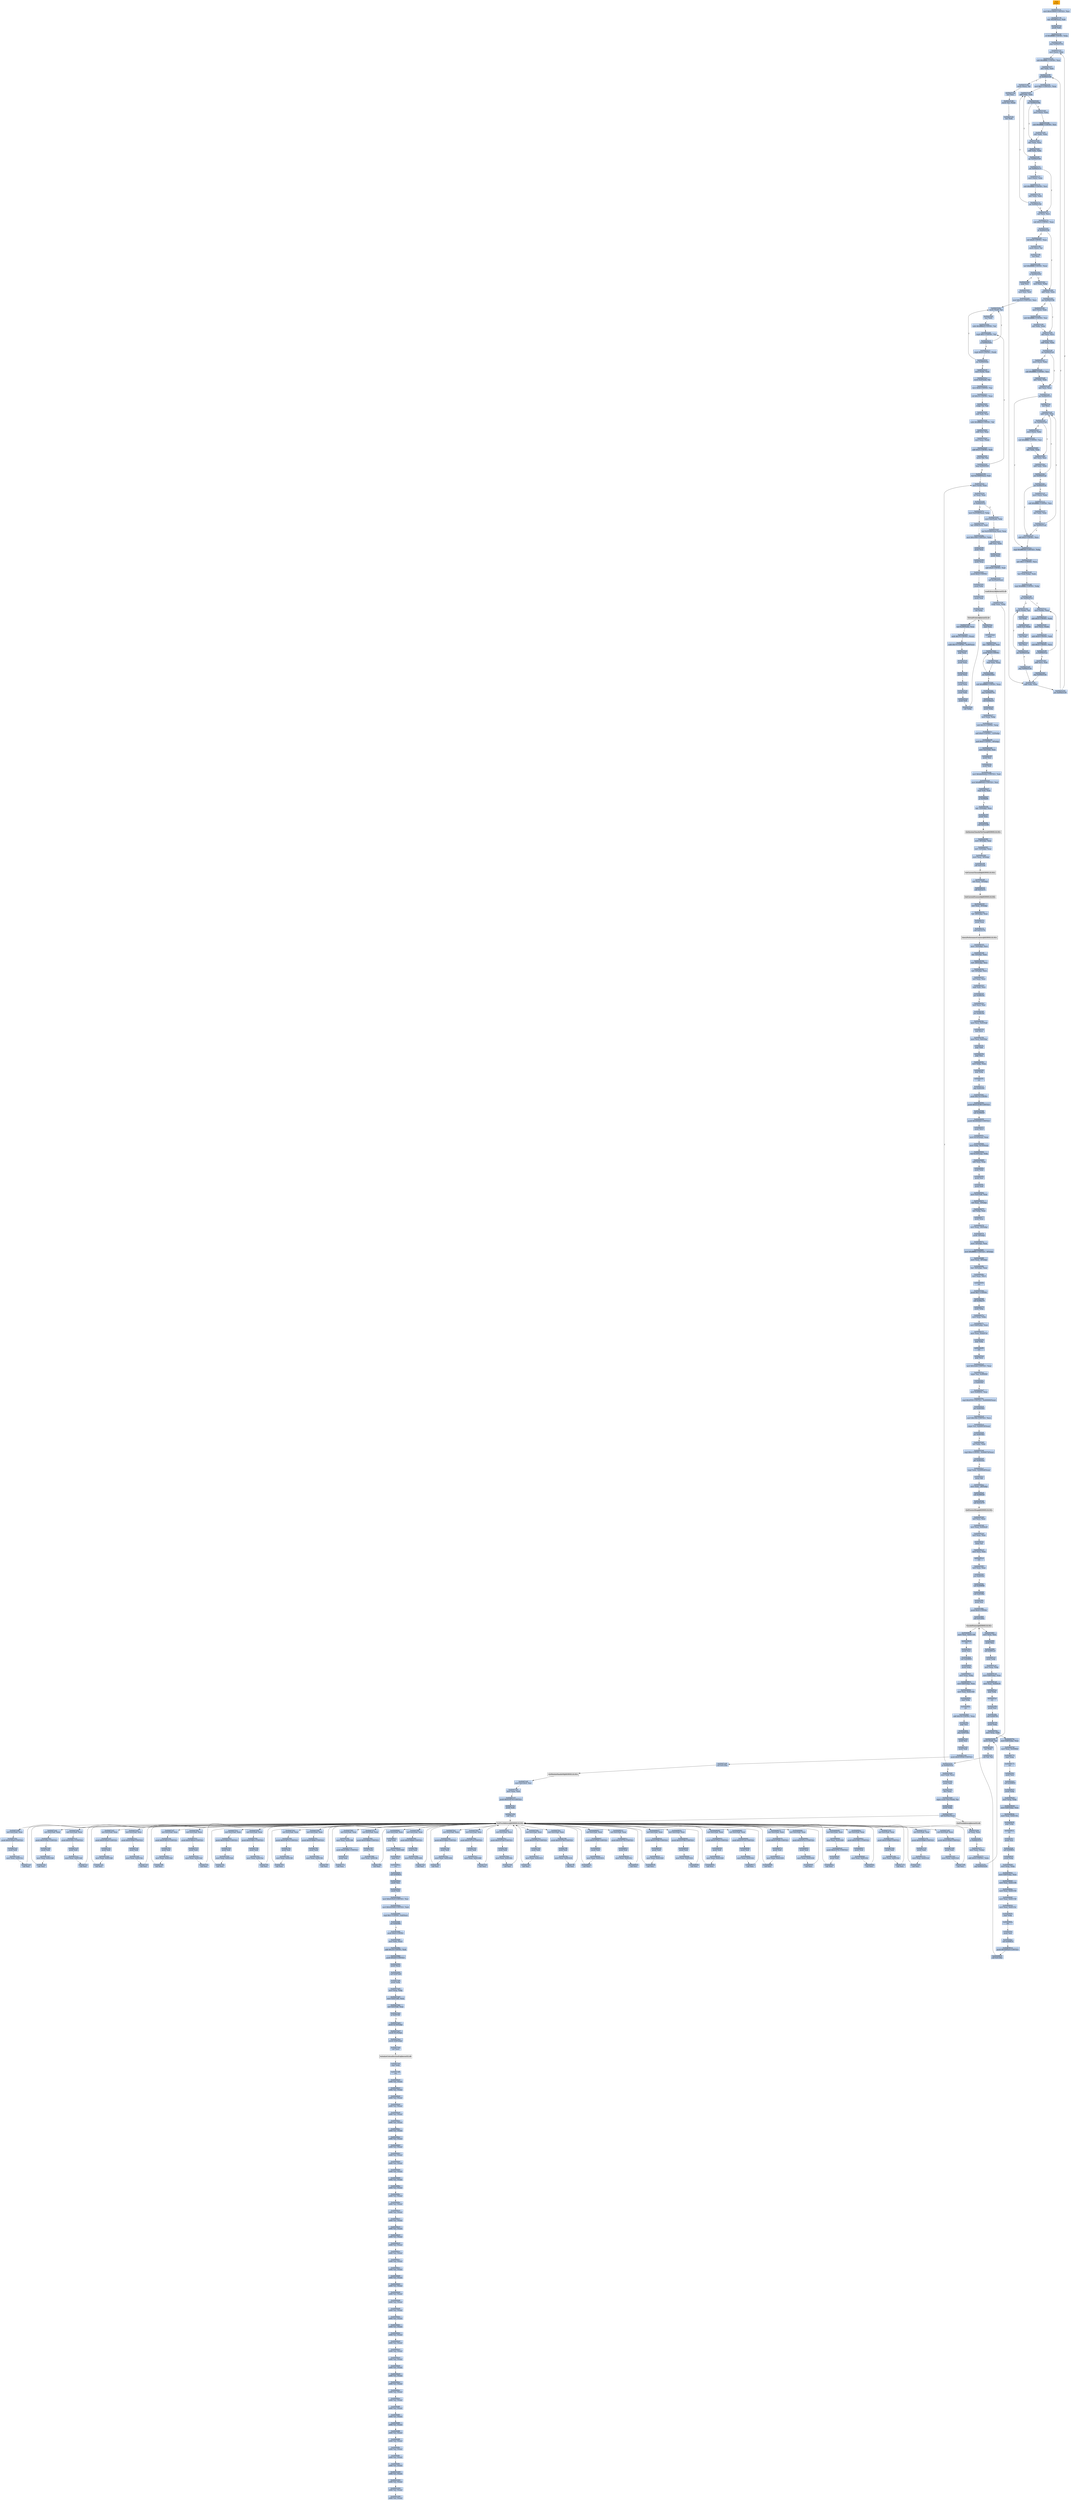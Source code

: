 digraph G {
node[shape=rectangle,style=filled,fillcolor=lightsteelblue,color=lightsteelblue]
bgcolor="transparent"
a0x00425130pusha_[label="start\npusha ",fillcolor="orange",color="lightgrey"];
a0x00425131movl_0x418000UINT32_esi[label="0x00425131\nmovl $0x418000<UINT32>, %esi"];
a0x00425136leal__94208esi__edi[label="0x00425136\nleal -94208(%esi), %edi"];
a0x0042513cpushl_edi[label="0x0042513c\npushl %edi"];
a0x0042513dorl_0xffffffffUINT8_ebp[label="0x0042513d\norl $0xffffffff<UINT8>, %ebp"];
a0x00425140jmp_0x00425152[label="0x00425140\njmp 0x00425152"];
a0x00425152movl_esi__ebx[label="0x00425152\nmovl (%esi), %ebx"];
a0x00425154subl_0xfffffffcUINT8_esi[label="0x00425154\nsubl $0xfffffffc<UINT8>, %esi"];
a0x00425157adcl_ebx_ebx[label="0x00425157\nadcl %ebx, %ebx"];
a0x00425159jb_0x00425148[label="0x00425159\njb 0x00425148"];
a0x00425148movb_esi__al[label="0x00425148\nmovb (%esi), %al"];
a0x0042514aincl_esi[label="0x0042514a\nincl %esi"];
a0x0042514bmovb_al_edi_[label="0x0042514b\nmovb %al, (%edi)"];
a0x0042514dincl_edi[label="0x0042514d\nincl %edi"];
a0x0042514eaddl_ebx_ebx[label="0x0042514e\naddl %ebx, %ebx"];
a0x00425150jne_0x00425159[label="0x00425150\njne 0x00425159"];
a0x0042515bmovl_0x1UINT32_eax[label="0x0042515b\nmovl $0x1<UINT32>, %eax"];
a0x00425160addl_ebx_ebx[label="0x00425160\naddl %ebx, %ebx"];
a0x00425162jne_0x0042516b[label="0x00425162\njne 0x0042516b"];
a0x0042516badcl_eax_eax[label="0x0042516b\nadcl %eax, %eax"];
a0x0042516daddl_ebx_ebx[label="0x0042516d\naddl %ebx, %ebx"];
a0x0042516fjae_0x00425160[label="0x0042516f\njae 0x00425160"];
a0x00425171jne_0x0042517c[label="0x00425171\njne 0x0042517c"];
a0x0042517cxorl_ecx_ecx[label="0x0042517c\nxorl %ecx, %ecx"];
a0x0042517esubl_0x3UINT8_eax[label="0x0042517e\nsubl $0x3<UINT8>, %eax"];
a0x00425181jb_0x00425190[label="0x00425181\njb 0x00425190"];
a0x00425190addl_ebx_ebx[label="0x00425190\naddl %ebx, %ebx"];
a0x00425192jne_0x0042519b[label="0x00425192\njne 0x0042519b"];
a0x0042519badcl_ecx_ecx[label="0x0042519b\nadcl %ecx, %ecx"];
a0x0042519daddl_ebx_ebx[label="0x0042519d\naddl %ebx, %ebx"];
a0x0042519fjne_0x004251a8[label="0x0042519f\njne 0x004251a8"];
a0x004251a8adcl_ecx_ecx[label="0x004251a8\nadcl %ecx, %ecx"];
a0x004251aajne_0x004251cc[label="0x004251aa\njne 0x004251cc"];
a0x004251cccmpl_0xfffff300UINT32_ebp[label="0x004251cc\ncmpl $0xfffff300<UINT32>, %ebp"];
a0x004251d2adcl_0x1UINT8_ecx[label="0x004251d2\nadcl $0x1<UINT8>, %ecx"];
a0x004251d5leal_ediebp__edx[label="0x004251d5\nleal (%edi,%ebp), %edx"];
a0x004251d8cmpl_0xfffffffcUINT8_ebp[label="0x004251d8\ncmpl $0xfffffffc<UINT8>, %ebp"];
a0x004251dbjbe_0x004251ec[label="0x004251db\njbe 0x004251ec"];
a0x004251ddmovb_edx__al[label="0x004251dd\nmovb (%edx), %al"];
a0x004251dfincl_edx[label="0x004251df\nincl %edx"];
a0x004251e0movb_al_edi_[label="0x004251e0\nmovb %al, (%edi)"];
a0x004251e2incl_edi[label="0x004251e2\nincl %edi"];
a0x004251e3decl_ecx[label="0x004251e3\ndecl %ecx"];
a0x004251e4jne_0x004251dd[label="0x004251e4\njne 0x004251dd"];
a0x004251e6jmp_0x0042514e[label="0x004251e6\njmp 0x0042514e"];
a0x00425183shll_0x8UINT8_eax[label="0x00425183\nshll $0x8<UINT8>, %eax"];
a0x00425186movb_esi__al[label="0x00425186\nmovb (%esi), %al"];
a0x00425188incl_esi[label="0x00425188\nincl %esi"];
a0x00425189xorl_0xffffffffUINT8_eax[label="0x00425189\nxorl $0xffffffff<UINT8>, %eax"];
a0x0042518cje_0x00425202[label="0x0042518c\nje 0x00425202"];
a0x0042518emovl_eax_ebp[label="0x0042518e\nmovl %eax, %ebp"];
a0x004251ecmovl_edx__eax[label="0x004251ec\nmovl (%edx), %eax"];
a0x004251eeaddl_0x4UINT8_edx[label="0x004251ee\naddl $0x4<UINT8>, %edx"];
a0x004251f1movl_eax_edi_[label="0x004251f1\nmovl %eax, (%edi)"];
a0x004251f3addl_0x4UINT8_edi[label="0x004251f3\naddl $0x4<UINT8>, %edi"];
a0x004251f6subl_0x4UINT8_ecx[label="0x004251f6\nsubl $0x4<UINT8>, %ecx"];
a0x004251f9ja_0x004251ec[label="0x004251f9\nja 0x004251ec"];
a0x004251fbaddl_ecx_edi[label="0x004251fb\naddl %ecx, %edi"];
a0x004251fdjmp_0x0042514e[label="0x004251fd\njmp 0x0042514e"];
a0x00425164movl_esi__ebx[label="0x00425164\nmovl (%esi), %ebx"];
a0x00425166subl_0xfffffffcUINT8_esi[label="0x00425166\nsubl $0xfffffffc<UINT8>, %esi"];
a0x00425169adcl_ebx_ebx[label="0x00425169\nadcl %ebx, %ebx"];
a0x004251acincl_ecx[label="0x004251ac\nincl %ecx"];
a0x004251adaddl_ebx_ebx[label="0x004251ad\naddl %ebx, %ebx"];
a0x004251afjne_0x004251b8[label="0x004251af\njne 0x004251b8"];
a0x004251b8adcl_ecx_ecx[label="0x004251b8\nadcl %ecx, %ecx"];
a0x004251baaddl_ebx_ebx[label="0x004251ba\naddl %ebx, %ebx"];
a0x004251bcjae_0x004251ad[label="0x004251bc\njae 0x004251ad"];
a0x004251bejne_0x004251c9[label="0x004251be\njne 0x004251c9"];
a0x004251c9addl_0x2UINT8_ecx[label="0x004251c9\naddl $0x2<UINT8>, %ecx"];
a0x00425194movl_esi__ebx[label="0x00425194\nmovl (%esi), %ebx"];
a0x00425196subl_0xfffffffcUINT8_esi[label="0x00425196\nsubl $0xfffffffc<UINT8>, %esi"];
a0x00425199adcl_ebx_ebx[label="0x00425199\nadcl %ebx, %ebx"];
a0x004251b1movl_esi__ebx[label="0x004251b1\nmovl (%esi), %ebx"];
a0x004251b3subl_0xfffffffcUINT8_esi[label="0x004251b3\nsubl $0xfffffffc<UINT8>, %esi"];
a0x004251b6adcl_ebx_ebx[label="0x004251b6\nadcl %ebx, %ebx"];
a0x004251c0movl_esi__ebx[label="0x004251c0\nmovl (%esi), %ebx"];
a0x004251c2subl_0xfffffffcUINT8_esi[label="0x004251c2\nsubl $0xfffffffc<UINT8>, %esi"];
a0x004251c5adcl_ebx_ebx[label="0x004251c5\nadcl %ebx, %ebx"];
a0x004251c7jae_0x004251ad[label="0x004251c7\njae 0x004251ad"];
a0x004251a1movl_esi__ebx[label="0x004251a1\nmovl (%esi), %ebx"];
a0x004251a3subl_0xfffffffcUINT8_esi[label="0x004251a3\nsubl $0xfffffffc<UINT8>, %esi"];
a0x004251a6adcl_ebx_ebx[label="0x004251a6\nadcl %ebx, %ebx"];
a0x00425173movl_esi__ebx[label="0x00425173\nmovl (%esi), %ebx"];
a0x00425175subl_0xfffffffcUINT8_esi[label="0x00425175\nsubl $0xfffffffc<UINT8>, %esi"];
a0x00425178adcl_ebx_ebx[label="0x00425178\nadcl %ebx, %ebx"];
a0x0042517ajae_0x00425160[label="0x0042517a\njae 0x00425160"];
a0x00425202popl_esi[label="0x00425202\npopl %esi"];
a0x00425203movl_esi_edi[label="0x00425203\nmovl %esi, %edi"];
a0x00425205movl_0x5e3UINT32_ecx[label="0x00425205\nmovl $0x5e3<UINT32>, %ecx"];
a0x0042520amovb_edi__al[label="0x0042520a\nmovb (%edi), %al"];
a0x0042520cincl_edi[label="0x0042520c\nincl %edi"];
a0x0042520dsubb_0xffffffe8UINT8_al[label="0x0042520d\nsubb $0xffffffe8<UINT8>, %al"];
a0x0042520fcmpb_0x1UINT8_al[label="0x0042520f\ncmpb $0x1<UINT8>, %al"];
a0x00425211ja_0x0042520a[label="0x00425211\nja 0x0042520a"];
a0x00425213cmpb_0x9UINT8_edi_[label="0x00425213\ncmpb $0x9<UINT8>, (%edi)"];
a0x00425216jne_0x0042520a[label="0x00425216\njne 0x0042520a"];
a0x00425218movl_edi__eax[label="0x00425218\nmovl (%edi), %eax"];
a0x0042521amovb_0x4edi__bl[label="0x0042521a\nmovb 0x4(%edi), %bl"];
a0x0042521dshrw_0x8UINT8_ax[label="0x0042521d\nshrw $0x8<UINT8>, %ax"];
a0x00425221roll_0x10UINT8_eax[label="0x00425221\nroll $0x10<UINT8>, %eax"];
a0x00425224xchgb_al_ah[label="0x00425224\nxchgb %al, %ah"];
a0x00425226subl_edi_eax[label="0x00425226\nsubl %edi, %eax"];
a0x00425228subb_0xffffffe8UINT8_bl[label="0x00425228\nsubb $0xffffffe8<UINT8>, %bl"];
a0x0042522baddl_esi_eax[label="0x0042522b\naddl %esi, %eax"];
a0x0042522dmovl_eax_edi_[label="0x0042522d\nmovl %eax, (%edi)"];
a0x0042522faddl_0x5UINT8_edi[label="0x0042522f\naddl $0x5<UINT8>, %edi"];
a0x00425232movb_bl_al[label="0x00425232\nmovb %bl, %al"];
a0x00425234loop_0x0042520f[label="0x00425234\nloop 0x0042520f"];
a0x00425236leal_0x23000esi__edi[label="0x00425236\nleal 0x23000(%esi), %edi"];
a0x0042523cmovl_edi__eax[label="0x0042523c\nmovl (%edi), %eax"];
a0x0042523eorl_eax_eax[label="0x0042523e\norl %eax, %eax"];
a0x00425240je_0x0042527e[label="0x00425240\nje 0x0042527e"];
a0x00425242movl_0x4edi__ebx[label="0x00425242\nmovl 0x4(%edi), %ebx"];
a0x00425245leal_0x25540eaxesi__eax[label="0x00425245\nleal 0x25540(%eax,%esi), %eax"];
a0x0042524caddl_esi_ebx[label="0x0042524c\naddl %esi, %ebx"];
a0x0042524epushl_eax[label="0x0042524e\npushl %eax"];
a0x0042524faddl_0x8UINT8_edi[label="0x0042524f\naddl $0x8<UINT8>, %edi"];
a0x00425252call_0x255e4esi_[label="0x00425252\ncall 0x255e4(%esi)"];
LoadLibraryA_kernel32_dll[label="LoadLibraryA@kernel32.dll",fillcolor="lightgrey",color="lightgrey"];
a0x00425258xchgl_eax_ebp[label="0x00425258\nxchgl %eax, %ebp"];
a0x00425259movb_edi__al[label="0x00425259\nmovb (%edi), %al"];
a0x0042525bincl_edi[label="0x0042525b\nincl %edi"];
a0x0042525corb_al_al[label="0x0042525c\norb %al, %al"];
a0x0042525eje_0x0042523c[label="0x0042525e\nje 0x0042523c"];
a0x00425260movl_edi_ecx[label="0x00425260\nmovl %edi, %ecx"];
a0x00425262pushl_edi[label="0x00425262\npushl %edi"];
a0x00425263decl_eax[label="0x00425263\ndecl %eax"];
a0x00425264repnz_scasb_es_edi__al[label="0x00425264\nrepnz scasb %es:(%edi), %al"];
a0x00425266pushl_ebp[label="0x00425266\npushl %ebp"];
a0x00425267call_0x255ecesi_[label="0x00425267\ncall 0x255ec(%esi)"];
GetProcAddress_kernel32_dll[label="GetProcAddress@kernel32.dll",fillcolor="lightgrey",color="lightgrey"];
a0x0042526dorl_eax_eax[label="0x0042526d\norl %eax, %eax"];
a0x0042526fje_0x00425278[label="0x0042526f\nje 0x00425278"];
a0x00425271movl_eax_ebx_[label="0x00425271\nmovl %eax, (%ebx)"];
a0x00425273addl_0x4UINT8_ebx[label="0x00425273\naddl $0x4<UINT8>, %ebx"];
a0x00425276jmp_0x00425259[label="0x00425276\njmp 0x00425259"];
GetProcAddress_KERNEL32_DLL[label="GetProcAddress@KERNEL32.DLL",fillcolor="lightgrey",color="lightgrey"];
a0x0042527emovl_0x255f0esi__ebp[label="0x0042527e\nmovl 0x255f0(%esi), %ebp"];
a0x00425284leal__4096esi__edi[label="0x00425284\nleal -4096(%esi), %edi"];
a0x0042528amovl_0x1000UINT32_ebx[label="0x0042528a\nmovl $0x1000<UINT32>, %ebx"];
a0x0042528fpushl_eax[label="0x0042528f\npushl %eax"];
a0x00425290pushl_esp[label="0x00425290\npushl %esp"];
a0x00425291pushl_0x4UINT8[label="0x00425291\npushl $0x4<UINT8>"];
a0x00425293pushl_ebx[label="0x00425293\npushl %ebx"];
a0x00425294pushl_edi[label="0x00425294\npushl %edi"];
a0x00425295call_ebp[label="0x00425295\ncall %ebp"];
VirtualProtect_kernel32_dll[label="VirtualProtect@kernel32.dll",fillcolor="lightgrey",color="lightgrey"];
a0x00425297leal_0x20fedi__eax[label="0x00425297\nleal 0x20f(%edi), %eax"];
a0x0042529dandb_0x7fUINT8_eax_[label="0x0042529d\nandb $0x7f<UINT8>, (%eax)"];
a0x004252a0andb_0x7fUINT8_0x28eax_[label="0x004252a0\nandb $0x7f<UINT8>, 0x28(%eax)"];
a0x004252a4popl_eax[label="0x004252a4\npopl %eax"];
a0x004252a5pushl_eax[label="0x004252a5\npushl %eax"];
a0x004252a6pushl_esp[label="0x004252a6\npushl %esp"];
a0x004252a7pushl_eax[label="0x004252a7\npushl %eax"];
a0x004252a8pushl_ebx[label="0x004252a8\npushl %ebx"];
a0x004252a9pushl_edi[label="0x004252a9\npushl %edi"];
a0x004252aacall_ebp[label="0x004252aa\ncall %ebp"];
a0x004252acpopl_eax[label="0x004252ac\npopl %eax"];
a0x004252adpopa_[label="0x004252ad\npopa "];
a0x004252aeleal__128esp__eax[label="0x004252ae\nleal -128(%esp), %eax"];
a0x004252b2pushl_0x0UINT8[label="0x004252b2\npushl $0x0<UINT8>"];
a0x004252b4cmpl_eax_esp[label="0x004252b4\ncmpl %eax, %esp"];
a0x004252b6jne_0x004252b2[label="0x004252b6\njne 0x004252b2"];
a0x004252b8subl_0xffffff80UINT8_esp[label="0x004252b8\nsubl $0xffffff80<UINT8>, %esp"];
a0x004252bbjmp_0x0040570c[label="0x004252bb\njmp 0x0040570c"];
a0x0040570ccall_0x40b2c6[label="0x0040570c\ncall 0x40b2c6"];
a0x0040b2c6pushl_ebp[label="0x0040b2c6\npushl %ebp"];
a0x0040b2c7movl_esp_ebp[label="0x0040b2c7\nmovl %esp, %ebp"];
a0x0040b2c9subl_0x14UINT8_esp[label="0x0040b2c9\nsubl $0x14<UINT8>, %esp"];
a0x0040b2ccandl_0x0UINT8__12ebp_[label="0x0040b2cc\nandl $0x0<UINT8>, -12(%ebp)"];
a0x0040b2d0andl_0x0UINT8__8ebp_[label="0x0040b2d0\nandl $0x0<UINT8>, -8(%ebp)"];
a0x0040b2d4movl_0x41f3a8_eax[label="0x0040b2d4\nmovl 0x41f3a8, %eax"];
a0x0040b2d9pushl_esi[label="0x0040b2d9\npushl %esi"];
a0x0040b2dapushl_edi[label="0x0040b2da\npushl %edi"];
a0x0040b2dbmovl_0xbb40e64eUINT32_edi[label="0x0040b2db\nmovl $0xbb40e64e<UINT32>, %edi"];
a0x0040b2e0movl_0xffff0000UINT32_esi[label="0x0040b2e0\nmovl $0xffff0000<UINT32>, %esi"];
a0x0040b2e5cmpl_edi_eax[label="0x0040b2e5\ncmpl %edi, %eax"];
a0x0040b2e7je_0x40b2f6[label="0x0040b2e7\nje 0x40b2f6"];
a0x0040b2f6leal__12ebp__eax[label="0x0040b2f6\nleal -12(%ebp), %eax"];
a0x0040b2f9pushl_eax[label="0x0040b2f9\npushl %eax"];
a0x0040b2facall_0x412180[label="0x0040b2fa\ncall 0x412180"];
GetSystemTimeAsFileTime_KERNEL32_DLL[label="GetSystemTimeAsFileTime@KERNEL32.DLL",fillcolor="lightgrey",color="lightgrey"];
a0x0040b300movl__8ebp__eax[label="0x0040b300\nmovl -8(%ebp), %eax"];
a0x0040b303xorl__12ebp__eax[label="0x0040b303\nxorl -12(%ebp), %eax"];
a0x0040b306movl_eax__4ebp_[label="0x0040b306\nmovl %eax, -4(%ebp)"];
a0x0040b309call_0x41216c[label="0x0040b309\ncall 0x41216c"];
GetCurrentThreadId_KERNEL32_DLL[label="GetCurrentThreadId@KERNEL32.DLL",fillcolor="lightgrey",color="lightgrey"];
a0x0040b30fxorl_eax__4ebp_[label="0x0040b30f\nxorl %eax, -4(%ebp)"];
a0x0040b312call_0x41217c[label="0x0040b312\ncall 0x41217c"];
GetCurrentProcessId_KERNEL32_DLL[label="GetCurrentProcessId@KERNEL32.DLL",fillcolor="lightgrey",color="lightgrey"];
a0x0040b318xorl_eax__4ebp_[label="0x0040b318\nxorl %eax, -4(%ebp)"];
a0x0040b31bleal__20ebp__eax[label="0x0040b31b\nleal -20(%ebp), %eax"];
a0x0040b31epushl_eax[label="0x0040b31e\npushl %eax"];
a0x0040b31fcall_0x412178[label="0x0040b31f\ncall 0x412178"];
QueryPerformanceCounter_KERNEL32_DLL[label="QueryPerformanceCounter@KERNEL32.DLL",fillcolor="lightgrey",color="lightgrey"];
a0x0040b325movl__16ebp__ecx[label="0x0040b325\nmovl -16(%ebp), %ecx"];
a0x0040b328leal__4ebp__eax[label="0x0040b328\nleal -4(%ebp), %eax"];
a0x0040b32bxorl__20ebp__ecx[label="0x0040b32b\nxorl -20(%ebp), %ecx"];
a0x0040b32exorl__4ebp__ecx[label="0x0040b32e\nxorl -4(%ebp), %ecx"];
a0x0040b331xorl_eax_ecx[label="0x0040b331\nxorl %eax, %ecx"];
a0x0040b333cmpl_edi_ecx[label="0x0040b333\ncmpl %edi, %ecx"];
a0x0040b335jne_0x40b33e[label="0x0040b335\njne 0x40b33e"];
a0x0040b33etestl_ecx_esi[label="0x0040b33e\ntestl %ecx, %esi"];
a0x0040b340jne_0x40b34e[label="0x0040b340\njne 0x40b34e"];
a0x0040b34emovl_ecx_0x41f3a8[label="0x0040b34e\nmovl %ecx, 0x41f3a8"];
a0x0040b354notl_ecx[label="0x0040b354\nnotl %ecx"];
a0x0040b356movl_ecx_0x41f3ac[label="0x0040b356\nmovl %ecx, 0x41f3ac"];
a0x0040b35cpopl_edi[label="0x0040b35c\npopl %edi"];
a0x0040b35dpopl_esi[label="0x0040b35d\npopl %esi"];
a0x0040b35emovl_ebp_esp[label="0x0040b35e\nmovl %ebp, %esp"];
a0x0040b360popl_ebp[label="0x0040b360\npopl %ebp"];
a0x0040b361ret[label="0x0040b361\nret"];
a0x00405711jmp_0x405591[label="0x00405711\njmp 0x405591"];
a0x00405591pushl_0x14UINT8[label="0x00405591\npushl $0x14<UINT8>"];
a0x00405593pushl_0x41d338UINT32[label="0x00405593\npushl $0x41d338<UINT32>"];
a0x00405598call_0x406450[label="0x00405598\ncall 0x406450"];
a0x00406450pushl_0x4064b0UINT32[label="0x00406450\npushl $0x4064b0<UINT32>"];
a0x00406455pushl_fs_0[label="0x00406455\npushl %fs:0"];
a0x0040645cmovl_0x10esp__eax[label="0x0040645c\nmovl 0x10(%esp), %eax"];
a0x00406460movl_ebp_0x10esp_[label="0x00406460\nmovl %ebp, 0x10(%esp)"];
a0x00406464leal_0x10esp__ebp[label="0x00406464\nleal 0x10(%esp), %ebp"];
a0x00406468subl_eax_esp[label="0x00406468\nsubl %eax, %esp"];
a0x0040646apushl_ebx[label="0x0040646a\npushl %ebx"];
a0x0040646bpushl_esi[label="0x0040646b\npushl %esi"];
a0x0040646cpushl_edi[label="0x0040646c\npushl %edi"];
a0x0040646dmovl_0x41f3a8_eax[label="0x0040646d\nmovl 0x41f3a8, %eax"];
a0x00406472xorl_eax__4ebp_[label="0x00406472\nxorl %eax, -4(%ebp)"];
a0x00406475xorl_ebp_eax[label="0x00406475\nxorl %ebp, %eax"];
a0x00406477pushl_eax[label="0x00406477\npushl %eax"];
a0x00406478movl_esp__24ebp_[label="0x00406478\nmovl %esp, -24(%ebp)"];
a0x0040647bpushl__8ebp_[label="0x0040647b\npushl -8(%ebp)"];
a0x0040647emovl__4ebp__eax[label="0x0040647e\nmovl -4(%ebp), %eax"];
a0x00406481movl_0xfffffffeUINT32__4ebp_[label="0x00406481\nmovl $0xfffffffe<UINT32>, -4(%ebp)"];
a0x00406488movl_eax__8ebp_[label="0x00406488\nmovl %eax, -8(%ebp)"];
a0x0040648bleal__16ebp__eax[label="0x0040648b\nleal -16(%ebp), %eax"];
a0x0040648emovl_eax_fs_0[label="0x0040648e\nmovl %eax, %fs:0"];
a0x00406494ret[label="0x00406494\nret"];
a0x0040559dpushl_0x1UINT8[label="0x0040559d\npushl $0x1<UINT8>"];
a0x0040559fcall_0x40b279[label="0x0040559f\ncall 0x40b279"];
a0x0040b279pushl_ebp[label="0x0040b279\npushl %ebp"];
a0x0040b27amovl_esp_ebp[label="0x0040b27a\nmovl %esp, %ebp"];
a0x0040b27cmovl_0x8ebp__eax[label="0x0040b27c\nmovl 0x8(%ebp), %eax"];
a0x0040b27fmovl_eax_0x4207c8[label="0x0040b27f\nmovl %eax, 0x4207c8"];
a0x0040b284popl_ebp[label="0x0040b284\npopl %ebp"];
a0x0040b285ret[label="0x0040b285\nret"];
a0x004055a4popl_ecx[label="0x004055a4\npopl %ecx"];
a0x004055a5movl_0x5a4dUINT32_eax[label="0x004055a5\nmovl $0x5a4d<UINT32>, %eax"];
a0x004055aacmpw_ax_0x400000[label="0x004055aa\ncmpw %ax, 0x400000"];
a0x004055b1je_0x4055b7[label="0x004055b1\nje 0x4055b7"];
a0x004055b7movl_0x40003c_eax[label="0x004055b7\nmovl 0x40003c, %eax"];
a0x004055bccmpl_0x4550UINT32_0x400000eax_[label="0x004055bc\ncmpl $0x4550<UINT32>, 0x400000(%eax)"];
a0x004055c6jne_0x4055b3[label="0x004055c6\njne 0x4055b3"];
a0x004055c8movl_0x10bUINT32_ecx[label="0x004055c8\nmovl $0x10b<UINT32>, %ecx"];
a0x004055cdcmpw_cx_0x400018eax_[label="0x004055cd\ncmpw %cx, 0x400018(%eax)"];
a0x004055d4jne_0x4055b3[label="0x004055d4\njne 0x4055b3"];
a0x004055d6xorl_ebx_ebx[label="0x004055d6\nxorl %ebx, %ebx"];
a0x004055d8cmpl_0xeUINT8_0x400074eax_[label="0x004055d8\ncmpl $0xe<UINT8>, 0x400074(%eax)"];
a0x004055dfjbe_0x4055ea[label="0x004055df\njbe 0x4055ea"];
a0x004055e1cmpl_ebx_0x4000e8eax_[label="0x004055e1\ncmpl %ebx, 0x4000e8(%eax)"];
a0x004055e7setne_bl[label="0x004055e7\nsetne %bl"];
a0x004055eamovl_ebx__28ebp_[label="0x004055ea\nmovl %ebx, -28(%ebp)"];
a0x004055edcall_0x4091b0[label="0x004055ed\ncall 0x4091b0"];
a0x004091b0call_0x412170[label="0x004091b0\ncall 0x412170"];
GetProcessHeap_KERNEL32_DLL[label="GetProcessHeap@KERNEL32.DLL",fillcolor="lightgrey",color="lightgrey"];
a0x004091b6xorl_ecx_ecx[label="0x004091b6\nxorl %ecx, %ecx"];
a0x004091b8movl_eax_0x420e20[label="0x004091b8\nmovl %eax, 0x420e20"];
a0x004091bdtestl_eax_eax[label="0x004091bd\ntestl %eax, %eax"];
a0x004091bfsetne_cl[label="0x004091bf\nsetne %cl"];
a0x004091c2movl_ecx_eax[label="0x004091c2\nmovl %ecx, %eax"];
a0x004091c4ret[label="0x004091c4\nret"];
a0x004055f2testl_eax_eax[label="0x004055f2\ntestl %eax, %eax"];
a0x004055f4jne_0x4055fe[label="0x004055f4\njne 0x4055fe"];
a0x004055fecall_0x409098[label="0x004055fe\ncall 0x409098"];
a0x00409098call_0x403f8a[label="0x00409098\ncall 0x403f8a"];
a0x00403f8apushl_esi[label="0x00403f8a\npushl %esi"];
a0x00403f8bpushl_0x0UINT8[label="0x00403f8b\npushl $0x0<UINT8>"];
a0x00403f8dcall_0x4120ec[label="0x00403f8d\ncall 0x4120ec"];
EncodePointer_KERNEL32_DLL[label="EncodePointer@KERNEL32.DLL",fillcolor="lightgrey",color="lightgrey"];
a0x00403f93movl_eax_esi[label="0x00403f93\nmovl %eax, %esi"];
a0x00403f95pushl_esi[label="0x00403f95\npushl %esi"];
a0x00403f96call_0x4091a3[label="0x00403f96\ncall 0x4091a3"];
a0x004091a3pushl_ebp[label="0x004091a3\npushl %ebp"];
a0x004091a4movl_esp_ebp[label="0x004091a4\nmovl %esp, %ebp"];
a0x004091a6movl_0x8ebp__eax[label="0x004091a6\nmovl 0x8(%ebp), %eax"];
a0x004091a9movl_eax_0x420e18[label="0x004091a9\nmovl %eax, 0x420e18"];
a0x004091aepopl_ebp[label="0x004091ae\npopl %ebp"];
a0x004091afret[label="0x004091af\nret"];
a0x00403f9bpushl_esi[label="0x00403f9b\npushl %esi"];
a0x00403f9ccall_0x406769[label="0x00403f9c\ncall 0x406769"];
a0x00406769pushl_ebp[label="0x00406769\npushl %ebp"];
a0x0040676amovl_esp_ebp[label="0x0040676a\nmovl %esp, %ebp"];
a0x0040676cmovl_0x8ebp__eax[label="0x0040676c\nmovl 0x8(%ebp), %eax"];
a0x0040676fmovl_eax_0x4206b4[label="0x0040676f\nmovl %eax, 0x4206b4"];
a0x00406774popl_ebp[label="0x00406774\npopl %ebp"];
a0x00406775ret[label="0x00406775\nret"];
a0x00403fa1pushl_esi[label="0x00403fa1\npushl %esi"];
a0x00403fa2call_0x409625[label="0x00403fa2\ncall 0x409625"];
a0x00409625pushl_ebp[label="0x00409625\npushl %ebp"];
a0x00409626movl_esp_ebp[label="0x00409626\nmovl %esp, %ebp"];
a0x00409628movl_0x8ebp__eax[label="0x00409628\nmovl 0x8(%ebp), %eax"];
a0x0040962bmovl_eax_0x42114c[label="0x0040962b\nmovl %eax, 0x42114c"];
a0x00409630popl_ebp[label="0x00409630\npopl %ebp"];
a0x00409631ret[label="0x00409631\nret"];
a0x00403fa7pushl_esi[label="0x00403fa7\npushl %esi"];
a0x00403fa8call_0x40963f[label="0x00403fa8\ncall 0x40963f"];
a0x0040963fpushl_ebp[label="0x0040963f\npushl %ebp"];
a0x00409640movl_esp_ebp[label="0x00409640\nmovl %esp, %ebp"];
a0x00409642movl_0x8ebp__eax[label="0x00409642\nmovl 0x8(%ebp), %eax"];
a0x00409645movl_eax_0x421150[label="0x00409645\nmovl %eax, 0x421150"];
a0x0040964amovl_eax_0x421154[label="0x0040964a\nmovl %eax, 0x421154"];
a0x0040964fmovl_eax_0x421158[label="0x0040964f\nmovl %eax, 0x421158"];
a0x00409654movl_eax_0x42115c[label="0x00409654\nmovl %eax, 0x42115c"];
a0x00409659popl_ebp[label="0x00409659\npopl %ebp"];
a0x0040965aret[label="0x0040965a\nret"];
a0x00403fadpushl_esi[label="0x00403fad\npushl %esi"];
a0x00403faecall_0x409614[label="0x00403fae\ncall 0x409614"];
a0x00409614pushl_0x4095e0UINT32[label="0x00409614\npushl $0x4095e0<UINT32>"];
a0x00409619call_0x4120ec[label="0x00409619\ncall 0x4120ec"];
a0x0040961fmovl_eax_0x421148[label="0x0040961f\nmovl %eax, 0x421148"];
a0x00409624ret[label="0x00409624\nret"];
a0x00403fb3pushl_esi[label="0x00403fb3\npushl %esi"];
a0x00403fb4call_0x409850[label="0x00403fb4\ncall 0x409850"];
a0x00409850pushl_ebp[label="0x00409850\npushl %ebp"];
a0x00409851movl_esp_ebp[label="0x00409851\nmovl %esp, %ebp"];
a0x00409853movl_0x8ebp__eax[label="0x00409853\nmovl 0x8(%ebp), %eax"];
a0x00409856movl_eax_0x421164[label="0x00409856\nmovl %eax, 0x421164"];
a0x0040985bpopl_ebp[label="0x0040985b\npopl %ebp"];
a0x0040985cret[label="0x0040985c\nret"];
a0x00403fb9addl_0x18UINT8_esp[label="0x00403fb9\naddl $0x18<UINT8>, %esp"];
a0x00403fbcpopl_esi[label="0x00403fbc\npopl %esi"];
a0x00403fbdjmp_0x407e42[label="0x00403fbd\njmp 0x407e42"];
a0x00407e42pushl_esi[label="0x00407e42\npushl %esi"];
a0x00407e43pushl_edi[label="0x00407e43\npushl %edi"];
a0x00407e44pushl_0x419558UINT32[label="0x00407e44\npushl $0x419558<UINT32>"];
a0x00407e49call_0x4120ac[label="0x00407e49\ncall 0x4120ac"];
GetModuleHandleW_KERNEL32_DLL[label="GetModuleHandleW@KERNEL32.DLL",fillcolor="lightgrey",color="lightgrey"];
a0x00407e4fmovl_0x4120c0_esi[label="0x00407e4f\nmovl 0x4120c0, %esi"];
a0x00407e55movl_eax_edi[label="0x00407e55\nmovl %eax, %edi"];
a0x00407e57pushl_0x419574UINT32[label="0x00407e57\npushl $0x419574<UINT32>"];
a0x00407e5cpushl_edi[label="0x00407e5c\npushl %edi"];
a0x00407e5dcall_esi[label="0x00407e5d\ncall %esi"];
a0x00407e5fxorl_0x41f3a8_eax[label="0x00407e5f\nxorl 0x41f3a8, %eax"];
a0x00407e65pushl_0x419580UINT32[label="0x00407e65\npushl $0x419580<UINT32>"];
a0x00407e6apushl_edi[label="0x00407e6a\npushl %edi"];
a0x00407e6bmovl_eax_0x4213c0[label="0x00407e6b\nmovl %eax, 0x4213c0"];
a0x00407e70call_esi[label="0x00407e70\ncall %esi"];
a0x00407e72xorl_0x41f3a8_eax[label="0x00407e72\nxorl 0x41f3a8, %eax"];
a0x00407e78pushl_0x419588UINT32[label="0x00407e78\npushl $0x419588<UINT32>"];
a0x00407e7dpushl_edi[label="0x00407e7d\npushl %edi"];
a0x00407e7emovl_eax_0x4213c4[label="0x00407e7e\nmovl %eax, 0x4213c4"];
a0x00407e83call_esi[label="0x00407e83\ncall %esi"];
a0x00407e85xorl_0x41f3a8_eax[label="0x00407e85\nxorl 0x41f3a8, %eax"];
a0x00407e8bpushl_0x419594UINT32[label="0x00407e8b\npushl $0x419594<UINT32>"];
a0x00407e90pushl_edi[label="0x00407e90\npushl %edi"];
a0x00407e91movl_eax_0x4213c8[label="0x00407e91\nmovl %eax, 0x4213c8"];
a0x00407e96call_esi[label="0x00407e96\ncall %esi"];
a0x00407e98xorl_0x41f3a8_eax[label="0x00407e98\nxorl 0x41f3a8, %eax"];
a0x00407e9epushl_0x4195a0UINT32[label="0x00407e9e\npushl $0x4195a0<UINT32>"];
a0x00407ea3pushl_edi[label="0x00407ea3\npushl %edi"];
a0x00407ea4movl_eax_0x4213cc[label="0x00407ea4\nmovl %eax, 0x4213cc"];
a0x00407ea9call_esi[label="0x00407ea9\ncall %esi"];
a0x00407eabxorl_0x41f3a8_eax[label="0x00407eab\nxorl 0x41f3a8, %eax"];
a0x00407eb1pushl_0x4195bcUINT32[label="0x00407eb1\npushl $0x4195bc<UINT32>"];
a0x00407eb6pushl_edi[label="0x00407eb6\npushl %edi"];
a0x00407eb7movl_eax_0x4213d0[label="0x00407eb7\nmovl %eax, 0x4213d0"];
a0x00407ebccall_esi[label="0x00407ebc\ncall %esi"];
a0x00407ebexorl_0x41f3a8_eax[label="0x00407ebe\nxorl 0x41f3a8, %eax"];
a0x00407ec4pushl_0x4195ccUINT32[label="0x00407ec4\npushl $0x4195cc<UINT32>"];
a0x00407ec9pushl_edi[label="0x00407ec9\npushl %edi"];
a0x00407ecamovl_eax_0x4213d4[label="0x00407eca\nmovl %eax, 0x4213d4"];
a0x00407ecfcall_esi[label="0x00407ecf\ncall %esi"];
a0x00407ed1xorl_0x41f3a8_eax[label="0x00407ed1\nxorl 0x41f3a8, %eax"];
a0x00407ed7pushl_0x4195e0UINT32[label="0x00407ed7\npushl $0x4195e0<UINT32>"];
a0x00407edcpushl_edi[label="0x00407edc\npushl %edi"];
a0x00407eddmovl_eax_0x4213d8[label="0x00407edd\nmovl %eax, 0x4213d8"];
a0x00407ee2call_esi[label="0x00407ee2\ncall %esi"];
a0x00407ee4xorl_0x41f3a8_eax[label="0x00407ee4\nxorl 0x41f3a8, %eax"];
a0x00407eeapushl_0x4195f8UINT32[label="0x00407eea\npushl $0x4195f8<UINT32>"];
a0x00407eefpushl_edi[label="0x00407eef\npushl %edi"];
a0x00407ef0movl_eax_0x4213dc[label="0x00407ef0\nmovl %eax, 0x4213dc"];
a0x00407ef5call_esi[label="0x00407ef5\ncall %esi"];
a0x00407ef7xorl_0x41f3a8_eax[label="0x00407ef7\nxorl 0x41f3a8, %eax"];
a0x00407efdpushl_0x419610UINT32[label="0x00407efd\npushl $0x419610<UINT32>"];
a0x00407f02pushl_edi[label="0x00407f02\npushl %edi"];
a0x00407f03movl_eax_0x4213e0[label="0x00407f03\nmovl %eax, 0x4213e0"];
a0x00407f08call_esi[label="0x00407f08\ncall %esi"];
a0x00407f0axorl_0x41f3a8_eax[label="0x00407f0a\nxorl 0x41f3a8, %eax"];
a0x00407f10pushl_0x419624UINT32[label="0x00407f10\npushl $0x419624<UINT32>"];
a0x00407f15pushl_edi[label="0x00407f15\npushl %edi"];
a0x00407f16movl_eax_0x4213e4[label="0x00407f16\nmovl %eax, 0x4213e4"];
a0x00407f1bcall_esi[label="0x00407f1b\ncall %esi"];
a0x00407f1dxorl_0x41f3a8_eax[label="0x00407f1d\nxorl 0x41f3a8, %eax"];
a0x00407f23pushl_0x419644UINT32[label="0x00407f23\npushl $0x419644<UINT32>"];
a0x00407f28pushl_edi[label="0x00407f28\npushl %edi"];
a0x00407f29movl_eax_0x4213e8[label="0x00407f29\nmovl %eax, 0x4213e8"];
a0x00407f2ecall_esi[label="0x00407f2e\ncall %esi"];
a0x00407f30xorl_0x41f3a8_eax[label="0x00407f30\nxorl 0x41f3a8, %eax"];
a0x00407f36pushl_0x41965cUINT32[label="0x00407f36\npushl $0x41965c<UINT32>"];
a0x00407f3bpushl_edi[label="0x00407f3b\npushl %edi"];
a0x00407f3cmovl_eax_0x4213ec[label="0x00407f3c\nmovl %eax, 0x4213ec"];
a0x00407f41call_esi[label="0x00407f41\ncall %esi"];
a0x00407f43xorl_0x41f3a8_eax[label="0x00407f43\nxorl 0x41f3a8, %eax"];
a0x00407f49pushl_0x419674UINT32[label="0x00407f49\npushl $0x419674<UINT32>"];
a0x00407f4epushl_edi[label="0x00407f4e\npushl %edi"];
a0x00407f4fmovl_eax_0x4213f0[label="0x00407f4f\nmovl %eax, 0x4213f0"];
a0x00407f54call_esi[label="0x00407f54\ncall %esi"];
a0x00407f56xorl_0x41f3a8_eax[label="0x00407f56\nxorl 0x41f3a8, %eax"];
a0x00407f5cpushl_0x419688UINT32[label="0x00407f5c\npushl $0x419688<UINT32>"];
a0x00407f61pushl_edi[label="0x00407f61\npushl %edi"];
a0x00407f62movl_eax_0x4213f4[label="0x00407f62\nmovl %eax, 0x4213f4"];
a0x00407f67call_esi[label="0x00407f67\ncall %esi"];
a0x00407f69xorl_0x41f3a8_eax[label="0x00407f69\nxorl 0x41f3a8, %eax"];
a0x00407f6fmovl_eax_0x4213f8[label="0x00407f6f\nmovl %eax, 0x4213f8"];
a0x00407f74pushl_0x41969cUINT32[label="0x00407f74\npushl $0x41969c<UINT32>"];
a0x00407f79pushl_edi[label="0x00407f79\npushl %edi"];
a0x00407f7acall_esi[label="0x00407f7a\ncall %esi"];
a0x00407f7cxorl_0x41f3a8_eax[label="0x00407f7c\nxorl 0x41f3a8, %eax"];
a0x00407f82pushl_0x4196b8UINT32[label="0x00407f82\npushl $0x4196b8<UINT32>"];
a0x00407f87pushl_edi[label="0x00407f87\npushl %edi"];
a0x00407f88movl_eax_0x4213fc[label="0x00407f88\nmovl %eax, 0x4213fc"];
a0x00407f8dcall_esi[label="0x00407f8d\ncall %esi"];
a0x00407f8fxorl_0x41f3a8_eax[label="0x00407f8f\nxorl 0x41f3a8, %eax"];
a0x00407f95pushl_0x4196d8UINT32[label="0x00407f95\npushl $0x4196d8<UINT32>"];
a0x00407f9apushl_edi[label="0x00407f9a\npushl %edi"];
a0x00407f9bmovl_eax_0x421400[label="0x00407f9b\nmovl %eax, 0x421400"];
a0x00407fa0call_esi[label="0x00407fa0\ncall %esi"];
a0x00407fa2xorl_0x41f3a8_eax[label="0x00407fa2\nxorl 0x41f3a8, %eax"];
a0x00407fa8pushl_0x4196f4UINT32[label="0x00407fa8\npushl $0x4196f4<UINT32>"];
a0x00407fadpushl_edi[label="0x00407fad\npushl %edi"];
a0x00407faemovl_eax_0x421404[label="0x00407fae\nmovl %eax, 0x421404"];
a0x00407fb3call_esi[label="0x00407fb3\ncall %esi"];
a0x00407fb5xorl_0x41f3a8_eax[label="0x00407fb5\nxorl 0x41f3a8, %eax"];
a0x00407fbbpushl_0x419714UINT32[label="0x00407fbb\npushl $0x419714<UINT32>"];
a0x00407fc0pushl_edi[label="0x00407fc0\npushl %edi"];
a0x00407fc1movl_eax_0x421408[label="0x00407fc1\nmovl %eax, 0x421408"];
a0x00407fc6call_esi[label="0x00407fc6\ncall %esi"];
a0x00407fc8xorl_0x41f3a8_eax[label="0x00407fc8\nxorl 0x41f3a8, %eax"];
a0x00407fcepushl_0x419728UINT32[label="0x00407fce\npushl $0x419728<UINT32>"];
a0x00407fd3pushl_edi[label="0x00407fd3\npushl %edi"];
a0x00407fd4movl_eax_0x42140c[label="0x00407fd4\nmovl %eax, 0x42140c"];
a0x00407fd9call_esi[label="0x00407fd9\ncall %esi"];
a0x00407fdbxorl_0x41f3a8_eax[label="0x00407fdb\nxorl 0x41f3a8, %eax"];
a0x00407fe1pushl_0x419744UINT32[label="0x00407fe1\npushl $0x419744<UINT32>"];
a0x00407fe6pushl_edi[label="0x00407fe6\npushl %edi"];
a0x00407fe7movl_eax_0x421410[label="0x00407fe7\nmovl %eax, 0x421410"];
a0x00407feccall_esi[label="0x00407fec\ncall %esi"];
a0x00407feexorl_0x41f3a8_eax[label="0x00407fee\nxorl 0x41f3a8, %eax"];
a0x00407ff4pushl_0x419758UINT32[label="0x00407ff4\npushl $0x419758<UINT32>"];
a0x00407ff9pushl_edi[label="0x00407ff9\npushl %edi"];
a0x00407ffamovl_eax_0x421418[label="0x00407ffa\nmovl %eax, 0x421418"];
a0x00407fffcall_esi[label="0x00407fff\ncall %esi"];
a0x00408001xorl_0x41f3a8_eax[label="0x00408001\nxorl 0x41f3a8, %eax"];
a0x00408007pushl_0x419768UINT32[label="0x00408007\npushl $0x419768<UINT32>"];
a0x0040800cpushl_edi[label="0x0040800c\npushl %edi"];
a0x0040800dmovl_eax_0x421414[label="0x0040800d\nmovl %eax, 0x421414"];
a0x00408012call_esi[label="0x00408012\ncall %esi"];
a0x00408014xorl_0x41f3a8_eax[label="0x00408014\nxorl 0x41f3a8, %eax"];
a0x0040801apushl_0x419778UINT32[label="0x0040801a\npushl $0x419778<UINT32>"];
a0x0040801fpushl_edi[label="0x0040801f\npushl %edi"];
a0x00408020movl_eax_0x42141c[label="0x00408020\nmovl %eax, 0x42141c"];
a0x00408025call_esi[label="0x00408025\ncall %esi"];
a0x00408027xorl_0x41f3a8_eax[label="0x00408027\nxorl 0x41f3a8, %eax"];
a0x0040802dpushl_0x419788UINT32[label="0x0040802d\npushl $0x419788<UINT32>"];
a0x00408032pushl_edi[label="0x00408032\npushl %edi"];
a0x00408033movl_eax_0x421420[label="0x00408033\nmovl %eax, 0x421420"];
a0x00408038call_esi[label="0x00408038\ncall %esi"];
a0x0040803axorl_0x41f3a8_eax[label="0x0040803a\nxorl 0x41f3a8, %eax"];
a0x00408040pushl_0x419798UINT32[label="0x00408040\npushl $0x419798<UINT32>"];
a0x00408045pushl_edi[label="0x00408045\npushl %edi"];
a0x00408046movl_eax_0x421424[label="0x00408046\nmovl %eax, 0x421424"];
a0x0040804bcall_esi[label="0x0040804b\ncall %esi"];
a0x0040804dxorl_0x41f3a8_eax[label="0x0040804d\nxorl 0x41f3a8, %eax"];
a0x00408053pushl_0x4197b4UINT32[label="0x00408053\npushl $0x4197b4<UINT32>"];
a0x00408058pushl_edi[label="0x00408058\npushl %edi"];
a0x00408059movl_eax_0x421428[label="0x00408059\nmovl %eax, 0x421428"];
a0x0040805ecall_esi[label="0x0040805e\ncall %esi"];
a0x00408060xorl_0x41f3a8_eax[label="0x00408060\nxorl 0x41f3a8, %eax"];
a0x00408066pushl_0x4197c8UINT32[label="0x00408066\npushl $0x4197c8<UINT32>"];
a0x0040806bpushl_edi[label="0x0040806b\npushl %edi"];
a0x0040806cmovl_eax_0x42142c[label="0x0040806c\nmovl %eax, 0x42142c"];
a0x00408071call_esi[label="0x00408071\ncall %esi"];
a0x00408073xorl_0x41f3a8_eax[label="0x00408073\nxorl 0x41f3a8, %eax"];
a0x00408079pushl_0x4197d8UINT32[label="0x00408079\npushl $0x4197d8<UINT32>"];
a0x0040807epushl_edi[label="0x0040807e\npushl %edi"];
a0x0040807fmovl_eax_0x421430[label="0x0040807f\nmovl %eax, 0x421430"];
a0x00408084call_esi[label="0x00408084\ncall %esi"];
a0x00408086xorl_0x41f3a8_eax[label="0x00408086\nxorl 0x41f3a8, %eax"];
a0x0040808cpushl_0x4197ecUINT32[label="0x0040808c\npushl $0x4197ec<UINT32>"];
a0x00408091pushl_edi[label="0x00408091\npushl %edi"];
a0x00408092movl_eax_0x421434[label="0x00408092\nmovl %eax, 0x421434"];
a0x00408097call_esi[label="0x00408097\ncall %esi"];
a0x00408099xorl_0x41f3a8_eax[label="0x00408099\nxorl 0x41f3a8, %eax"];
a0x0040809fmovl_eax_0x421438[label="0x0040809f\nmovl %eax, 0x421438"];
a0x004080a4pushl_0x4197fcUINT32[label="0x004080a4\npushl $0x4197fc<UINT32>"];
a0x004080a9pushl_edi[label="0x004080a9\npushl %edi"];
a0x004080aacall_esi[label="0x004080aa\ncall %esi"];
a0x004080acxorl_0x41f3a8_eax[label="0x004080ac\nxorl 0x41f3a8, %eax"];
a0x004080b2pushl_0x41981cUINT32[label="0x004080b2\npushl $0x41981c<UINT32>"];
a0x004080b7pushl_edi[label="0x004080b7\npushl %edi"];
a0x004080b8movl_eax_0x42143c[label="0x004080b8\nmovl %eax, 0x42143c"];
a0x004080bdcall_esi[label="0x004080bd\ncall %esi"];
a0x004080bfxorl_0x41f3a8_eax[label="0x004080bf\nxorl 0x41f3a8, %eax"];
a0x004080c5popl_edi[label="0x004080c5\npopl %edi"];
a0x004080c6movl_eax_0x421440[label="0x004080c6\nmovl %eax, 0x421440"];
a0x004080cbpopl_esi[label="0x004080cb\npopl %esi"];
a0x004080ccret[label="0x004080cc\nret"];
a0x0040909dcall_0x4058e4[label="0x0040909d\ncall 0x4058e4"];
a0x004058e4pushl_esi[label="0x004058e4\npushl %esi"];
a0x004058e5pushl_edi[label="0x004058e5\npushl %edi"];
a0x004058e6movl_0x41f3c0UINT32_esi[label="0x004058e6\nmovl $0x41f3c0<UINT32>, %esi"];
a0x004058ebmovl_0x420560UINT32_edi[label="0x004058eb\nmovl $0x420560<UINT32>, %edi"];
a0x004058f0cmpl_0x1UINT8_0x4esi_[label="0x004058f0\ncmpl $0x1<UINT8>, 0x4(%esi)"];
a0x004058f4jne_0x40590c[label="0x004058f4\njne 0x40590c"];
a0x004058f6pushl_0x0UINT8[label="0x004058f6\npushl $0x0<UINT8>"];
a0x004058f8movl_edi_esi_[label="0x004058f8\nmovl %edi, (%esi)"];
a0x004058faaddl_0x18UINT8_edi[label="0x004058fa\naddl $0x18<UINT8>, %edi"];
a0x004058fdpushl_0xfa0UINT32[label="0x004058fd\npushl $0xfa0<UINT32>"];
a0x00405902pushl_esi_[label="0x00405902\npushl (%esi)"];
a0x00405904call_0x407dd4[label="0x00405904\ncall 0x407dd4"];
a0x00407dd4pushl_ebp[label="0x00407dd4\npushl %ebp"];
a0x00407dd5movl_esp_ebp[label="0x00407dd5\nmovl %esp, %ebp"];
a0x00407dd7movl_0x4213d0_eax[label="0x00407dd7\nmovl 0x4213d0, %eax"];
a0x00407ddcxorl_0x41f3a8_eax[label="0x00407ddc\nxorl 0x41f3a8, %eax"];
a0x00407de2je_0x407df1[label="0x00407de2\nje 0x407df1"];
a0x00407de4pushl_0x10ebp_[label="0x00407de4\npushl 0x10(%ebp)"];
a0x00407de7pushl_0xcebp_[label="0x00407de7\npushl 0xc(%ebp)"];
a0x00407deapushl_0x8ebp_[label="0x00407dea\npushl 0x8(%ebp)"];
a0x00407dedcall_eax[label="0x00407ded\ncall %eax"];
InitializeCriticalSectionEx_kernel32_dll[label="InitializeCriticalSectionEx@kernel32.dll",fillcolor="lightgrey",color="lightgrey"];
a0x00407defpopl_ebp[label="0x00407def\npopl %ebp"];
a0x00407df0ret[label="0x00407df0\nret"];
a0x00000fa0addb_al_eax_[label="0x00000fa0\naddb %al, (%eax)"];
a0x00000fa2addb_al_eax_[label="0x00000fa2\naddb %al, (%eax)"];
a0x00000fa4addb_al_eax_[label="0x00000fa4\naddb %al, (%eax)"];
a0x00000fa6addb_al_eax_[label="0x00000fa6\naddb %al, (%eax)"];
a0x00000fa8addb_al_eax_[label="0x00000fa8\naddb %al, (%eax)"];
a0x00000faaaddb_al_eax_[label="0x00000faa\naddb %al, (%eax)"];
a0x00000facaddb_al_eax_[label="0x00000fac\naddb %al, (%eax)"];
a0x00000faeaddb_al_eax_[label="0x00000fae\naddb %al, (%eax)"];
a0x00000fb0addb_al_eax_[label="0x00000fb0\naddb %al, (%eax)"];
a0x00000fb2addb_al_eax_[label="0x00000fb2\naddb %al, (%eax)"];
a0x00000fb4addb_al_eax_[label="0x00000fb4\naddb %al, (%eax)"];
a0x00000fb6addb_al_eax_[label="0x00000fb6\naddb %al, (%eax)"];
a0x00000fb8addb_al_eax_[label="0x00000fb8\naddb %al, (%eax)"];
a0x00000fbaaddb_al_eax_[label="0x00000fba\naddb %al, (%eax)"];
a0x00000fbcaddb_al_eax_[label="0x00000fbc\naddb %al, (%eax)"];
a0x00000fbeaddb_al_eax_[label="0x00000fbe\naddb %al, (%eax)"];
a0x00000fc0addb_al_eax_[label="0x00000fc0\naddb %al, (%eax)"];
a0x00000fc2addb_al_eax_[label="0x00000fc2\naddb %al, (%eax)"];
a0x00000fc4addb_al_eax_[label="0x00000fc4\naddb %al, (%eax)"];
a0x00000fc6addb_al_eax_[label="0x00000fc6\naddb %al, (%eax)"];
a0x00000fc8addb_al_eax_[label="0x00000fc8\naddb %al, (%eax)"];
a0x00000fcaaddb_al_eax_[label="0x00000fca\naddb %al, (%eax)"];
a0x00000fccaddb_al_eax_[label="0x00000fcc\naddb %al, (%eax)"];
a0x00000fceaddb_al_eax_[label="0x00000fce\naddb %al, (%eax)"];
a0x00000fd0addb_al_eax_[label="0x00000fd0\naddb %al, (%eax)"];
a0x00000fd2addb_al_eax_[label="0x00000fd2\naddb %al, (%eax)"];
a0x00000fd4addb_al_eax_[label="0x00000fd4\naddb %al, (%eax)"];
a0x00000fd6addb_al_eax_[label="0x00000fd6\naddb %al, (%eax)"];
a0x00000fd8addb_al_eax_[label="0x00000fd8\naddb %al, (%eax)"];
a0x00000fdaaddb_al_eax_[label="0x00000fda\naddb %al, (%eax)"];
a0x00000fdcaddb_al_eax_[label="0x00000fdc\naddb %al, (%eax)"];
a0x00000fdeaddb_al_eax_[label="0x00000fde\naddb %al, (%eax)"];
a0x00000fe0addb_al_eax_[label="0x00000fe0\naddb %al, (%eax)"];
a0x00000fe2addb_al_eax_[label="0x00000fe2\naddb %al, (%eax)"];
a0x00000fe4addb_al_eax_[label="0x00000fe4\naddb %al, (%eax)"];
a0x00000fe6addb_al_eax_[label="0x00000fe6\naddb %al, (%eax)"];
a0x00000fe8addb_al_eax_[label="0x00000fe8\naddb %al, (%eax)"];
a0x00000feaaddb_al_eax_[label="0x00000fea\naddb %al, (%eax)"];
a0x00000fecaddb_al_eax_[label="0x00000fec\naddb %al, (%eax)"];
a0x00000feeaddb_al_eax_[label="0x00000fee\naddb %al, (%eax)"];
a0x00000ff0addb_al_eax_[label="0x00000ff0\naddb %al, (%eax)"];
a0x00000ff2addb_al_eax_[label="0x00000ff2\naddb %al, (%eax)"];
a0x00000ff4addb_al_eax_[label="0x00000ff4\naddb %al, (%eax)"];
a0x00000ff6addb_al_eax_[label="0x00000ff6\naddb %al, (%eax)"];
a0x00000ff8addb_al_eax_[label="0x00000ff8\naddb %al, (%eax)"];
a0x00000ffaaddb_al_eax_[label="0x00000ffa\naddb %al, (%eax)"];
a0x00000ffcaddb_al_eax_[label="0x00000ffc\naddb %al, (%eax)"];
a0x00000ffeaddb_al_eax_[label="0x00000ffe\naddb %al, (%eax)"];
a0x00001000addb_al_eax_[label="0x00001000\naddb %al, (%eax)"];
a0x00001002addb_al_eax_[label="0x00001002\naddb %al, (%eax)"];
a0x00001004addb_al_eax_[label="0x00001004\naddb %al, (%eax)"];
a0x00001006addb_al_eax_[label="0x00001006\naddb %al, (%eax)"];
a0x00425130pusha_ -> a0x00425131movl_0x418000UINT32_esi [color="#000000"];
a0x00425131movl_0x418000UINT32_esi -> a0x00425136leal__94208esi__edi [color="#000000"];
a0x00425136leal__94208esi__edi -> a0x0042513cpushl_edi [color="#000000"];
a0x0042513cpushl_edi -> a0x0042513dorl_0xffffffffUINT8_ebp [color="#000000"];
a0x0042513dorl_0xffffffffUINT8_ebp -> a0x00425140jmp_0x00425152 [color="#000000"];
a0x00425140jmp_0x00425152 -> a0x00425152movl_esi__ebx [color="#000000"];
a0x00425152movl_esi__ebx -> a0x00425154subl_0xfffffffcUINT8_esi [color="#000000"];
a0x00425154subl_0xfffffffcUINT8_esi -> a0x00425157adcl_ebx_ebx [color="#000000"];
a0x00425157adcl_ebx_ebx -> a0x00425159jb_0x00425148 [color="#000000"];
a0x00425159jb_0x00425148 -> a0x00425148movb_esi__al [color="#000000",label="T"];
a0x00425148movb_esi__al -> a0x0042514aincl_esi [color="#000000"];
a0x0042514aincl_esi -> a0x0042514bmovb_al_edi_ [color="#000000"];
a0x0042514bmovb_al_edi_ -> a0x0042514dincl_edi [color="#000000"];
a0x0042514dincl_edi -> a0x0042514eaddl_ebx_ebx [color="#000000"];
a0x0042514eaddl_ebx_ebx -> a0x00425150jne_0x00425159 [color="#000000"];
a0x00425150jne_0x00425159 -> a0x00425159jb_0x00425148 [color="#000000",label="T"];
a0x00425159jb_0x00425148 -> a0x0042515bmovl_0x1UINT32_eax [color="#000000",label="F"];
a0x0042515bmovl_0x1UINT32_eax -> a0x00425160addl_ebx_ebx [color="#000000"];
a0x00425160addl_ebx_ebx -> a0x00425162jne_0x0042516b [color="#000000"];
a0x00425162jne_0x0042516b -> a0x0042516badcl_eax_eax [color="#000000",label="T"];
a0x0042516badcl_eax_eax -> a0x0042516daddl_ebx_ebx [color="#000000"];
a0x0042516daddl_ebx_ebx -> a0x0042516fjae_0x00425160 [color="#000000"];
a0x0042516fjae_0x00425160 -> a0x00425171jne_0x0042517c [color="#000000",label="F"];
a0x00425171jne_0x0042517c -> a0x0042517cxorl_ecx_ecx [color="#000000",label="T"];
a0x0042517cxorl_ecx_ecx -> a0x0042517esubl_0x3UINT8_eax [color="#000000"];
a0x0042517esubl_0x3UINT8_eax -> a0x00425181jb_0x00425190 [color="#000000"];
a0x00425181jb_0x00425190 -> a0x00425190addl_ebx_ebx [color="#000000",label="T"];
a0x00425190addl_ebx_ebx -> a0x00425192jne_0x0042519b [color="#000000"];
a0x00425192jne_0x0042519b -> a0x0042519badcl_ecx_ecx [color="#000000",label="T"];
a0x0042519badcl_ecx_ecx -> a0x0042519daddl_ebx_ebx [color="#000000"];
a0x0042519daddl_ebx_ebx -> a0x0042519fjne_0x004251a8 [color="#000000"];
a0x0042519fjne_0x004251a8 -> a0x004251a8adcl_ecx_ecx [color="#000000",label="T"];
a0x004251a8adcl_ecx_ecx -> a0x004251aajne_0x004251cc [color="#000000"];
a0x004251aajne_0x004251cc -> a0x004251cccmpl_0xfffff300UINT32_ebp [color="#000000",label="T"];
a0x004251cccmpl_0xfffff300UINT32_ebp -> a0x004251d2adcl_0x1UINT8_ecx [color="#000000"];
a0x004251d2adcl_0x1UINT8_ecx -> a0x004251d5leal_ediebp__edx [color="#000000"];
a0x004251d5leal_ediebp__edx -> a0x004251d8cmpl_0xfffffffcUINT8_ebp [color="#000000"];
a0x004251d8cmpl_0xfffffffcUINT8_ebp -> a0x004251dbjbe_0x004251ec [color="#000000"];
a0x004251dbjbe_0x004251ec -> a0x004251ddmovb_edx__al [color="#000000",label="F"];
a0x004251ddmovb_edx__al -> a0x004251dfincl_edx [color="#000000"];
a0x004251dfincl_edx -> a0x004251e0movb_al_edi_ [color="#000000"];
a0x004251e0movb_al_edi_ -> a0x004251e2incl_edi [color="#000000"];
a0x004251e2incl_edi -> a0x004251e3decl_ecx [color="#000000"];
a0x004251e3decl_ecx -> a0x004251e4jne_0x004251dd [color="#000000"];
a0x004251e4jne_0x004251dd -> a0x004251ddmovb_edx__al [color="#000000",label="T"];
a0x004251e4jne_0x004251dd -> a0x004251e6jmp_0x0042514e [color="#000000",label="F"];
a0x004251e6jmp_0x0042514e -> a0x0042514eaddl_ebx_ebx [color="#000000"];
a0x00425150jne_0x00425159 -> a0x00425152movl_esi__ebx [color="#000000",label="F"];
a0x00425181jb_0x00425190 -> a0x00425183shll_0x8UINT8_eax [color="#000000",label="F"];
a0x00425183shll_0x8UINT8_eax -> a0x00425186movb_esi__al [color="#000000"];
a0x00425186movb_esi__al -> a0x00425188incl_esi [color="#000000"];
a0x00425188incl_esi -> a0x00425189xorl_0xffffffffUINT8_eax [color="#000000"];
a0x00425189xorl_0xffffffffUINT8_eax -> a0x0042518cje_0x00425202 [color="#000000"];
a0x0042518cje_0x00425202 -> a0x0042518emovl_eax_ebp [color="#000000",label="F"];
a0x0042518emovl_eax_ebp -> a0x00425190addl_ebx_ebx [color="#000000"];
a0x004251dbjbe_0x004251ec -> a0x004251ecmovl_edx__eax [color="#000000",label="T"];
a0x004251ecmovl_edx__eax -> a0x004251eeaddl_0x4UINT8_edx [color="#000000"];
a0x004251eeaddl_0x4UINT8_edx -> a0x004251f1movl_eax_edi_ [color="#000000"];
a0x004251f1movl_eax_edi_ -> a0x004251f3addl_0x4UINT8_edi [color="#000000"];
a0x004251f3addl_0x4UINT8_edi -> a0x004251f6subl_0x4UINT8_ecx [color="#000000"];
a0x004251f6subl_0x4UINT8_ecx -> a0x004251f9ja_0x004251ec [color="#000000"];
a0x004251f9ja_0x004251ec -> a0x004251fbaddl_ecx_edi [color="#000000",label="F"];
a0x004251fbaddl_ecx_edi -> a0x004251fdjmp_0x0042514e [color="#000000"];
a0x004251fdjmp_0x0042514e -> a0x0042514eaddl_ebx_ebx [color="#000000"];
a0x00425162jne_0x0042516b -> a0x00425164movl_esi__ebx [color="#000000",label="F"];
a0x00425164movl_esi__ebx -> a0x00425166subl_0xfffffffcUINT8_esi [color="#000000"];
a0x00425166subl_0xfffffffcUINT8_esi -> a0x00425169adcl_ebx_ebx [color="#000000"];
a0x00425169adcl_ebx_ebx -> a0x0042516badcl_eax_eax [color="#000000"];
a0x004251aajne_0x004251cc -> a0x004251acincl_ecx [color="#000000",label="F"];
a0x004251acincl_ecx -> a0x004251adaddl_ebx_ebx [color="#000000"];
a0x004251adaddl_ebx_ebx -> a0x004251afjne_0x004251b8 [color="#000000"];
a0x004251afjne_0x004251b8 -> a0x004251b8adcl_ecx_ecx [color="#000000",label="T"];
a0x004251b8adcl_ecx_ecx -> a0x004251baaddl_ebx_ebx [color="#000000"];
a0x004251baaddl_ebx_ebx -> a0x004251bcjae_0x004251ad [color="#000000"];
a0x004251bcjae_0x004251ad -> a0x004251adaddl_ebx_ebx [color="#000000",label="T"];
a0x004251bcjae_0x004251ad -> a0x004251bejne_0x004251c9 [color="#000000",label="F"];
a0x004251bejne_0x004251c9 -> a0x004251c9addl_0x2UINT8_ecx [color="#000000",label="T"];
a0x004251c9addl_0x2UINT8_ecx -> a0x004251cccmpl_0xfffff300UINT32_ebp [color="#000000"];
a0x004251f9ja_0x004251ec -> a0x004251ecmovl_edx__eax [color="#000000",label="T"];
a0x00425192jne_0x0042519b -> a0x00425194movl_esi__ebx [color="#000000",label="F"];
a0x00425194movl_esi__ebx -> a0x00425196subl_0xfffffffcUINT8_esi [color="#000000"];
a0x00425196subl_0xfffffffcUINT8_esi -> a0x00425199adcl_ebx_ebx [color="#000000"];
a0x00425199adcl_ebx_ebx -> a0x0042519badcl_ecx_ecx [color="#000000"];
a0x004251afjne_0x004251b8 -> a0x004251b1movl_esi__ebx [color="#000000",label="F"];
a0x004251b1movl_esi__ebx -> a0x004251b3subl_0xfffffffcUINT8_esi [color="#000000"];
a0x004251b3subl_0xfffffffcUINT8_esi -> a0x004251b6adcl_ebx_ebx [color="#000000"];
a0x004251b6adcl_ebx_ebx -> a0x004251b8adcl_ecx_ecx [color="#000000"];
a0x0042516fjae_0x00425160 -> a0x00425160addl_ebx_ebx [color="#000000",label="T"];
a0x004251bejne_0x004251c9 -> a0x004251c0movl_esi__ebx [color="#000000",label="F"];
a0x004251c0movl_esi__ebx -> a0x004251c2subl_0xfffffffcUINT8_esi [color="#000000"];
a0x004251c2subl_0xfffffffcUINT8_esi -> a0x004251c5adcl_ebx_ebx [color="#000000"];
a0x004251c5adcl_ebx_ebx -> a0x004251c7jae_0x004251ad [color="#000000"];
a0x004251c7jae_0x004251ad -> a0x004251c9addl_0x2UINT8_ecx [color="#000000",label="F"];
a0x0042519fjne_0x004251a8 -> a0x004251a1movl_esi__ebx [color="#000000",label="F"];
a0x004251a1movl_esi__ebx -> a0x004251a3subl_0xfffffffcUINT8_esi [color="#000000"];
a0x004251a3subl_0xfffffffcUINT8_esi -> a0x004251a6adcl_ebx_ebx [color="#000000"];
a0x004251a6adcl_ebx_ebx -> a0x004251a8adcl_ecx_ecx [color="#000000"];
a0x00425171jne_0x0042517c -> a0x00425173movl_esi__ebx [color="#000000",label="F"];
a0x00425173movl_esi__ebx -> a0x00425175subl_0xfffffffcUINT8_esi [color="#000000"];
a0x00425175subl_0xfffffffcUINT8_esi -> a0x00425178adcl_ebx_ebx [color="#000000"];
a0x00425178adcl_ebx_ebx -> a0x0042517ajae_0x00425160 [color="#000000"];
a0x0042517ajae_0x00425160 -> a0x0042517cxorl_ecx_ecx [color="#000000",label="F"];
a0x0042517ajae_0x00425160 -> a0x00425160addl_ebx_ebx [color="#000000",label="T"];
a0x004251c7jae_0x004251ad -> a0x004251adaddl_ebx_ebx [color="#000000",label="T"];
a0x0042518cje_0x00425202 -> a0x00425202popl_esi [color="#000000",label="T"];
a0x00425202popl_esi -> a0x00425203movl_esi_edi [color="#000000"];
a0x00425203movl_esi_edi -> a0x00425205movl_0x5e3UINT32_ecx [color="#000000"];
a0x00425205movl_0x5e3UINT32_ecx -> a0x0042520amovb_edi__al [color="#000000"];
a0x0042520amovb_edi__al -> a0x0042520cincl_edi [color="#000000"];
a0x0042520cincl_edi -> a0x0042520dsubb_0xffffffe8UINT8_al [color="#000000"];
a0x0042520dsubb_0xffffffe8UINT8_al -> a0x0042520fcmpb_0x1UINT8_al [color="#000000"];
a0x0042520fcmpb_0x1UINT8_al -> a0x00425211ja_0x0042520a [color="#000000"];
a0x00425211ja_0x0042520a -> a0x0042520amovb_edi__al [color="#000000",label="T"];
a0x00425211ja_0x0042520a -> a0x00425213cmpb_0x9UINT8_edi_ [color="#000000",label="F"];
a0x00425213cmpb_0x9UINT8_edi_ -> a0x00425216jne_0x0042520a [color="#000000"];
a0x00425216jne_0x0042520a -> a0x00425218movl_edi__eax [color="#000000",label="F"];
a0x00425218movl_edi__eax -> a0x0042521amovb_0x4edi__bl [color="#000000"];
a0x0042521amovb_0x4edi__bl -> a0x0042521dshrw_0x8UINT8_ax [color="#000000"];
a0x0042521dshrw_0x8UINT8_ax -> a0x00425221roll_0x10UINT8_eax [color="#000000"];
a0x00425221roll_0x10UINT8_eax -> a0x00425224xchgb_al_ah [color="#000000"];
a0x00425224xchgb_al_ah -> a0x00425226subl_edi_eax [color="#000000"];
a0x00425226subl_edi_eax -> a0x00425228subb_0xffffffe8UINT8_bl [color="#000000"];
a0x00425228subb_0xffffffe8UINT8_bl -> a0x0042522baddl_esi_eax [color="#000000"];
a0x0042522baddl_esi_eax -> a0x0042522dmovl_eax_edi_ [color="#000000"];
a0x0042522dmovl_eax_edi_ -> a0x0042522faddl_0x5UINT8_edi [color="#000000"];
a0x0042522faddl_0x5UINT8_edi -> a0x00425232movb_bl_al [color="#000000"];
a0x00425232movb_bl_al -> a0x00425234loop_0x0042520f [color="#000000"];
a0x00425234loop_0x0042520f -> a0x0042520fcmpb_0x1UINT8_al [color="#000000",label="T"];
a0x00425216jne_0x0042520a -> a0x0042520amovb_edi__al [color="#000000",label="T"];
a0x00425234loop_0x0042520f -> a0x00425236leal_0x23000esi__edi [color="#000000",label="F"];
a0x00425236leal_0x23000esi__edi -> a0x0042523cmovl_edi__eax [color="#000000"];
a0x0042523cmovl_edi__eax -> a0x0042523eorl_eax_eax [color="#000000"];
a0x0042523eorl_eax_eax -> a0x00425240je_0x0042527e [color="#000000"];
a0x00425240je_0x0042527e -> a0x00425242movl_0x4edi__ebx [color="#000000",label="F"];
a0x00425242movl_0x4edi__ebx -> a0x00425245leal_0x25540eaxesi__eax [color="#000000"];
a0x00425245leal_0x25540eaxesi__eax -> a0x0042524caddl_esi_ebx [color="#000000"];
a0x0042524caddl_esi_ebx -> a0x0042524epushl_eax [color="#000000"];
a0x0042524epushl_eax -> a0x0042524faddl_0x8UINT8_edi [color="#000000"];
a0x0042524faddl_0x8UINT8_edi -> a0x00425252call_0x255e4esi_ [color="#000000"];
a0x00425252call_0x255e4esi_ -> LoadLibraryA_kernel32_dll [color="#000000"];
LoadLibraryA_kernel32_dll -> a0x00425258xchgl_eax_ebp [color="#000000"];
a0x00425258xchgl_eax_ebp -> a0x00425259movb_edi__al [color="#000000"];
a0x00425259movb_edi__al -> a0x0042525bincl_edi [color="#000000"];
a0x0042525bincl_edi -> a0x0042525corb_al_al [color="#000000"];
a0x0042525corb_al_al -> a0x0042525eje_0x0042523c [color="#000000"];
a0x0042525eje_0x0042523c -> a0x00425260movl_edi_ecx [color="#000000",label="F"];
a0x00425260movl_edi_ecx -> a0x00425262pushl_edi [color="#000000"];
a0x00425262pushl_edi -> a0x00425263decl_eax [color="#000000"];
a0x00425263decl_eax -> a0x00425264repnz_scasb_es_edi__al [color="#000000"];
a0x00425264repnz_scasb_es_edi__al -> a0x00425266pushl_ebp [color="#000000"];
a0x00425266pushl_ebp -> a0x00425267call_0x255ecesi_ [color="#000000"];
a0x00425267call_0x255ecesi_ -> GetProcAddress_kernel32_dll [color="#000000"];
GetProcAddress_kernel32_dll -> a0x0042526dorl_eax_eax [color="#000000"];
a0x0042526dorl_eax_eax -> a0x0042526fje_0x00425278 [color="#000000"];
a0x0042526fje_0x00425278 -> a0x00425271movl_eax_ebx_ [color="#000000",label="F"];
a0x00425271movl_eax_ebx_ -> a0x00425273addl_0x4UINT8_ebx [color="#000000"];
a0x00425273addl_0x4UINT8_ebx -> a0x00425276jmp_0x00425259 [color="#000000"];
a0x00425276jmp_0x00425259 -> a0x00425259movb_edi__al [color="#000000"];
a0x00425267call_0x255ecesi_ -> GetProcAddress_KERNEL32_DLL [color="#000000"];
GetProcAddress_KERNEL32_DLL -> a0x0042526dorl_eax_eax [color="#000000"];
a0x0042525eje_0x0042523c -> a0x0042523cmovl_edi__eax [color="#000000",label="T"];
a0x00425240je_0x0042527e -> a0x0042527emovl_0x255f0esi__ebp [color="#000000",label="T"];
a0x0042527emovl_0x255f0esi__ebp -> a0x00425284leal__4096esi__edi [color="#000000"];
a0x00425284leal__4096esi__edi -> a0x0042528amovl_0x1000UINT32_ebx [color="#000000"];
a0x0042528amovl_0x1000UINT32_ebx -> a0x0042528fpushl_eax [color="#000000"];
a0x0042528fpushl_eax -> a0x00425290pushl_esp [color="#000000"];
a0x00425290pushl_esp -> a0x00425291pushl_0x4UINT8 [color="#000000"];
a0x00425291pushl_0x4UINT8 -> a0x00425293pushl_ebx [color="#000000"];
a0x00425293pushl_ebx -> a0x00425294pushl_edi [color="#000000"];
a0x00425294pushl_edi -> a0x00425295call_ebp [color="#000000"];
a0x00425295call_ebp -> VirtualProtect_kernel32_dll [color="#000000"];
VirtualProtect_kernel32_dll -> a0x00425297leal_0x20fedi__eax [color="#000000"];
a0x00425297leal_0x20fedi__eax -> a0x0042529dandb_0x7fUINT8_eax_ [color="#000000"];
a0x0042529dandb_0x7fUINT8_eax_ -> a0x004252a0andb_0x7fUINT8_0x28eax_ [color="#000000"];
a0x004252a0andb_0x7fUINT8_0x28eax_ -> a0x004252a4popl_eax [color="#000000"];
a0x004252a4popl_eax -> a0x004252a5pushl_eax [color="#000000"];
a0x004252a5pushl_eax -> a0x004252a6pushl_esp [color="#000000"];
a0x004252a6pushl_esp -> a0x004252a7pushl_eax [color="#000000"];
a0x004252a7pushl_eax -> a0x004252a8pushl_ebx [color="#000000"];
a0x004252a8pushl_ebx -> a0x004252a9pushl_edi [color="#000000"];
a0x004252a9pushl_edi -> a0x004252aacall_ebp [color="#000000"];
a0x004252aacall_ebp -> VirtualProtect_kernel32_dll [color="#000000"];
VirtualProtect_kernel32_dll -> a0x004252acpopl_eax [color="#000000"];
a0x004252acpopl_eax -> a0x004252adpopa_ [color="#000000"];
a0x004252adpopa_ -> a0x004252aeleal__128esp__eax [color="#000000"];
a0x004252aeleal__128esp__eax -> a0x004252b2pushl_0x0UINT8 [color="#000000"];
a0x004252b2pushl_0x0UINT8 -> a0x004252b4cmpl_eax_esp [color="#000000"];
a0x004252b4cmpl_eax_esp -> a0x004252b6jne_0x004252b2 [color="#000000"];
a0x004252b6jne_0x004252b2 -> a0x004252b2pushl_0x0UINT8 [color="#000000",label="T"];
a0x004252b6jne_0x004252b2 -> a0x004252b8subl_0xffffff80UINT8_esp [color="#000000",label="F"];
a0x004252b8subl_0xffffff80UINT8_esp -> a0x004252bbjmp_0x0040570c [color="#000000"];
a0x004252bbjmp_0x0040570c -> a0x0040570ccall_0x40b2c6 [color="#000000"];
a0x0040570ccall_0x40b2c6 -> a0x0040b2c6pushl_ebp [color="#000000"];
a0x0040b2c6pushl_ebp -> a0x0040b2c7movl_esp_ebp [color="#000000"];
a0x0040b2c7movl_esp_ebp -> a0x0040b2c9subl_0x14UINT8_esp [color="#000000"];
a0x0040b2c9subl_0x14UINT8_esp -> a0x0040b2ccandl_0x0UINT8__12ebp_ [color="#000000"];
a0x0040b2ccandl_0x0UINT8__12ebp_ -> a0x0040b2d0andl_0x0UINT8__8ebp_ [color="#000000"];
a0x0040b2d0andl_0x0UINT8__8ebp_ -> a0x0040b2d4movl_0x41f3a8_eax [color="#000000"];
a0x0040b2d4movl_0x41f3a8_eax -> a0x0040b2d9pushl_esi [color="#000000"];
a0x0040b2d9pushl_esi -> a0x0040b2dapushl_edi [color="#000000"];
a0x0040b2dapushl_edi -> a0x0040b2dbmovl_0xbb40e64eUINT32_edi [color="#000000"];
a0x0040b2dbmovl_0xbb40e64eUINT32_edi -> a0x0040b2e0movl_0xffff0000UINT32_esi [color="#000000"];
a0x0040b2e0movl_0xffff0000UINT32_esi -> a0x0040b2e5cmpl_edi_eax [color="#000000"];
a0x0040b2e5cmpl_edi_eax -> a0x0040b2e7je_0x40b2f6 [color="#000000"];
a0x0040b2e7je_0x40b2f6 -> a0x0040b2f6leal__12ebp__eax [color="#000000",label="T"];
a0x0040b2f6leal__12ebp__eax -> a0x0040b2f9pushl_eax [color="#000000"];
a0x0040b2f9pushl_eax -> a0x0040b2facall_0x412180 [color="#000000"];
a0x0040b2facall_0x412180 -> GetSystemTimeAsFileTime_KERNEL32_DLL [color="#000000"];
GetSystemTimeAsFileTime_KERNEL32_DLL -> a0x0040b300movl__8ebp__eax [color="#000000"];
a0x0040b300movl__8ebp__eax -> a0x0040b303xorl__12ebp__eax [color="#000000"];
a0x0040b303xorl__12ebp__eax -> a0x0040b306movl_eax__4ebp_ [color="#000000"];
a0x0040b306movl_eax__4ebp_ -> a0x0040b309call_0x41216c [color="#000000"];
a0x0040b309call_0x41216c -> GetCurrentThreadId_KERNEL32_DLL [color="#000000"];
GetCurrentThreadId_KERNEL32_DLL -> a0x0040b30fxorl_eax__4ebp_ [color="#000000"];
a0x0040b30fxorl_eax__4ebp_ -> a0x0040b312call_0x41217c [color="#000000"];
a0x0040b312call_0x41217c -> GetCurrentProcessId_KERNEL32_DLL [color="#000000"];
GetCurrentProcessId_KERNEL32_DLL -> a0x0040b318xorl_eax__4ebp_ [color="#000000"];
a0x0040b318xorl_eax__4ebp_ -> a0x0040b31bleal__20ebp__eax [color="#000000"];
a0x0040b31bleal__20ebp__eax -> a0x0040b31epushl_eax [color="#000000"];
a0x0040b31epushl_eax -> a0x0040b31fcall_0x412178 [color="#000000"];
a0x0040b31fcall_0x412178 -> QueryPerformanceCounter_KERNEL32_DLL [color="#000000"];
QueryPerformanceCounter_KERNEL32_DLL -> a0x0040b325movl__16ebp__ecx [color="#000000"];
a0x0040b325movl__16ebp__ecx -> a0x0040b328leal__4ebp__eax [color="#000000"];
a0x0040b328leal__4ebp__eax -> a0x0040b32bxorl__20ebp__ecx [color="#000000"];
a0x0040b32bxorl__20ebp__ecx -> a0x0040b32exorl__4ebp__ecx [color="#000000"];
a0x0040b32exorl__4ebp__ecx -> a0x0040b331xorl_eax_ecx [color="#000000"];
a0x0040b331xorl_eax_ecx -> a0x0040b333cmpl_edi_ecx [color="#000000"];
a0x0040b333cmpl_edi_ecx -> a0x0040b335jne_0x40b33e [color="#000000"];
a0x0040b335jne_0x40b33e -> a0x0040b33etestl_ecx_esi [color="#000000",label="T"];
a0x0040b33etestl_ecx_esi -> a0x0040b340jne_0x40b34e [color="#000000"];
a0x0040b340jne_0x40b34e -> a0x0040b34emovl_ecx_0x41f3a8 [color="#000000",label="T"];
a0x0040b34emovl_ecx_0x41f3a8 -> a0x0040b354notl_ecx [color="#000000"];
a0x0040b354notl_ecx -> a0x0040b356movl_ecx_0x41f3ac [color="#000000"];
a0x0040b356movl_ecx_0x41f3ac -> a0x0040b35cpopl_edi [color="#000000"];
a0x0040b35cpopl_edi -> a0x0040b35dpopl_esi [color="#000000"];
a0x0040b35dpopl_esi -> a0x0040b35emovl_ebp_esp [color="#000000"];
a0x0040b35emovl_ebp_esp -> a0x0040b360popl_ebp [color="#000000"];
a0x0040b360popl_ebp -> a0x0040b361ret [color="#000000"];
a0x0040b361ret -> a0x00405711jmp_0x405591 [color="#000000"];
a0x00405711jmp_0x405591 -> a0x00405591pushl_0x14UINT8 [color="#000000"];
a0x00405591pushl_0x14UINT8 -> a0x00405593pushl_0x41d338UINT32 [color="#000000"];
a0x00405593pushl_0x41d338UINT32 -> a0x00405598call_0x406450 [color="#000000"];
a0x00405598call_0x406450 -> a0x00406450pushl_0x4064b0UINT32 [color="#000000"];
a0x00406450pushl_0x4064b0UINT32 -> a0x00406455pushl_fs_0 [color="#000000"];
a0x00406455pushl_fs_0 -> a0x0040645cmovl_0x10esp__eax [color="#000000"];
a0x0040645cmovl_0x10esp__eax -> a0x00406460movl_ebp_0x10esp_ [color="#000000"];
a0x00406460movl_ebp_0x10esp_ -> a0x00406464leal_0x10esp__ebp [color="#000000"];
a0x00406464leal_0x10esp__ebp -> a0x00406468subl_eax_esp [color="#000000"];
a0x00406468subl_eax_esp -> a0x0040646apushl_ebx [color="#000000"];
a0x0040646apushl_ebx -> a0x0040646bpushl_esi [color="#000000"];
a0x0040646bpushl_esi -> a0x0040646cpushl_edi [color="#000000"];
a0x0040646cpushl_edi -> a0x0040646dmovl_0x41f3a8_eax [color="#000000"];
a0x0040646dmovl_0x41f3a8_eax -> a0x00406472xorl_eax__4ebp_ [color="#000000"];
a0x00406472xorl_eax__4ebp_ -> a0x00406475xorl_ebp_eax [color="#000000"];
a0x00406475xorl_ebp_eax -> a0x00406477pushl_eax [color="#000000"];
a0x00406477pushl_eax -> a0x00406478movl_esp__24ebp_ [color="#000000"];
a0x00406478movl_esp__24ebp_ -> a0x0040647bpushl__8ebp_ [color="#000000"];
a0x0040647bpushl__8ebp_ -> a0x0040647emovl__4ebp__eax [color="#000000"];
a0x0040647emovl__4ebp__eax -> a0x00406481movl_0xfffffffeUINT32__4ebp_ [color="#000000"];
a0x00406481movl_0xfffffffeUINT32__4ebp_ -> a0x00406488movl_eax__8ebp_ [color="#000000"];
a0x00406488movl_eax__8ebp_ -> a0x0040648bleal__16ebp__eax [color="#000000"];
a0x0040648bleal__16ebp__eax -> a0x0040648emovl_eax_fs_0 [color="#000000"];
a0x0040648emovl_eax_fs_0 -> a0x00406494ret [color="#000000"];
a0x00406494ret -> a0x0040559dpushl_0x1UINT8 [color="#000000"];
a0x0040559dpushl_0x1UINT8 -> a0x0040559fcall_0x40b279 [color="#000000"];
a0x0040559fcall_0x40b279 -> a0x0040b279pushl_ebp [color="#000000"];
a0x0040b279pushl_ebp -> a0x0040b27amovl_esp_ebp [color="#000000"];
a0x0040b27amovl_esp_ebp -> a0x0040b27cmovl_0x8ebp__eax [color="#000000"];
a0x0040b27cmovl_0x8ebp__eax -> a0x0040b27fmovl_eax_0x4207c8 [color="#000000"];
a0x0040b27fmovl_eax_0x4207c8 -> a0x0040b284popl_ebp [color="#000000"];
a0x0040b284popl_ebp -> a0x0040b285ret [color="#000000"];
a0x0040b285ret -> a0x004055a4popl_ecx [color="#000000"];
a0x004055a4popl_ecx -> a0x004055a5movl_0x5a4dUINT32_eax [color="#000000"];
a0x004055a5movl_0x5a4dUINT32_eax -> a0x004055aacmpw_ax_0x400000 [color="#000000"];
a0x004055aacmpw_ax_0x400000 -> a0x004055b1je_0x4055b7 [color="#000000"];
a0x004055b1je_0x4055b7 -> a0x004055b7movl_0x40003c_eax [color="#000000",label="T"];
a0x004055b7movl_0x40003c_eax -> a0x004055bccmpl_0x4550UINT32_0x400000eax_ [color="#000000"];
a0x004055bccmpl_0x4550UINT32_0x400000eax_ -> a0x004055c6jne_0x4055b3 [color="#000000"];
a0x004055c6jne_0x4055b3 -> a0x004055c8movl_0x10bUINT32_ecx [color="#000000",label="F"];
a0x004055c8movl_0x10bUINT32_ecx -> a0x004055cdcmpw_cx_0x400018eax_ [color="#000000"];
a0x004055cdcmpw_cx_0x400018eax_ -> a0x004055d4jne_0x4055b3 [color="#000000"];
a0x004055d4jne_0x4055b3 -> a0x004055d6xorl_ebx_ebx [color="#000000",label="F"];
a0x004055d6xorl_ebx_ebx -> a0x004055d8cmpl_0xeUINT8_0x400074eax_ [color="#000000"];
a0x004055d8cmpl_0xeUINT8_0x400074eax_ -> a0x004055dfjbe_0x4055ea [color="#000000"];
a0x004055dfjbe_0x4055ea -> a0x004055e1cmpl_ebx_0x4000e8eax_ [color="#000000",label="F"];
a0x004055e1cmpl_ebx_0x4000e8eax_ -> a0x004055e7setne_bl [color="#000000"];
a0x004055e7setne_bl -> a0x004055eamovl_ebx__28ebp_ [color="#000000"];
a0x004055eamovl_ebx__28ebp_ -> a0x004055edcall_0x4091b0 [color="#000000"];
a0x004055edcall_0x4091b0 -> a0x004091b0call_0x412170 [color="#000000"];
a0x004091b0call_0x412170 -> GetProcessHeap_KERNEL32_DLL [color="#000000"];
GetProcessHeap_KERNEL32_DLL -> a0x004091b6xorl_ecx_ecx [color="#000000"];
a0x004091b6xorl_ecx_ecx -> a0x004091b8movl_eax_0x420e20 [color="#000000"];
a0x004091b8movl_eax_0x420e20 -> a0x004091bdtestl_eax_eax [color="#000000"];
a0x004091bdtestl_eax_eax -> a0x004091bfsetne_cl [color="#000000"];
a0x004091bfsetne_cl -> a0x004091c2movl_ecx_eax [color="#000000"];
a0x004091c2movl_ecx_eax -> a0x004091c4ret [color="#000000"];
a0x004091c4ret -> a0x004055f2testl_eax_eax [color="#000000"];
a0x004055f2testl_eax_eax -> a0x004055f4jne_0x4055fe [color="#000000"];
a0x004055f4jne_0x4055fe -> a0x004055fecall_0x409098 [color="#000000",label="T"];
a0x004055fecall_0x409098 -> a0x00409098call_0x403f8a [color="#000000"];
a0x00409098call_0x403f8a -> a0x00403f8apushl_esi [color="#000000"];
a0x00403f8apushl_esi -> a0x00403f8bpushl_0x0UINT8 [color="#000000"];
a0x00403f8bpushl_0x0UINT8 -> a0x00403f8dcall_0x4120ec [color="#000000"];
a0x00403f8dcall_0x4120ec -> EncodePointer_KERNEL32_DLL [color="#000000"];
EncodePointer_KERNEL32_DLL -> a0x00403f93movl_eax_esi [color="#000000"];
a0x00403f93movl_eax_esi -> a0x00403f95pushl_esi [color="#000000"];
a0x00403f95pushl_esi -> a0x00403f96call_0x4091a3 [color="#000000"];
a0x00403f96call_0x4091a3 -> a0x004091a3pushl_ebp [color="#000000"];
a0x004091a3pushl_ebp -> a0x004091a4movl_esp_ebp [color="#000000"];
a0x004091a4movl_esp_ebp -> a0x004091a6movl_0x8ebp__eax [color="#000000"];
a0x004091a6movl_0x8ebp__eax -> a0x004091a9movl_eax_0x420e18 [color="#000000"];
a0x004091a9movl_eax_0x420e18 -> a0x004091aepopl_ebp [color="#000000"];
a0x004091aepopl_ebp -> a0x004091afret [color="#000000"];
a0x004091afret -> a0x00403f9bpushl_esi [color="#000000"];
a0x00403f9bpushl_esi -> a0x00403f9ccall_0x406769 [color="#000000"];
a0x00403f9ccall_0x406769 -> a0x00406769pushl_ebp [color="#000000"];
a0x00406769pushl_ebp -> a0x0040676amovl_esp_ebp [color="#000000"];
a0x0040676amovl_esp_ebp -> a0x0040676cmovl_0x8ebp__eax [color="#000000"];
a0x0040676cmovl_0x8ebp__eax -> a0x0040676fmovl_eax_0x4206b4 [color="#000000"];
a0x0040676fmovl_eax_0x4206b4 -> a0x00406774popl_ebp [color="#000000"];
a0x00406774popl_ebp -> a0x00406775ret [color="#000000"];
a0x00406775ret -> a0x00403fa1pushl_esi [color="#000000"];
a0x00403fa1pushl_esi -> a0x00403fa2call_0x409625 [color="#000000"];
a0x00403fa2call_0x409625 -> a0x00409625pushl_ebp [color="#000000"];
a0x00409625pushl_ebp -> a0x00409626movl_esp_ebp [color="#000000"];
a0x00409626movl_esp_ebp -> a0x00409628movl_0x8ebp__eax [color="#000000"];
a0x00409628movl_0x8ebp__eax -> a0x0040962bmovl_eax_0x42114c [color="#000000"];
a0x0040962bmovl_eax_0x42114c -> a0x00409630popl_ebp [color="#000000"];
a0x00409630popl_ebp -> a0x00409631ret [color="#000000"];
a0x00409631ret -> a0x00403fa7pushl_esi [color="#000000"];
a0x00403fa7pushl_esi -> a0x00403fa8call_0x40963f [color="#000000"];
a0x00403fa8call_0x40963f -> a0x0040963fpushl_ebp [color="#000000"];
a0x0040963fpushl_ebp -> a0x00409640movl_esp_ebp [color="#000000"];
a0x00409640movl_esp_ebp -> a0x00409642movl_0x8ebp__eax [color="#000000"];
a0x00409642movl_0x8ebp__eax -> a0x00409645movl_eax_0x421150 [color="#000000"];
a0x00409645movl_eax_0x421150 -> a0x0040964amovl_eax_0x421154 [color="#000000"];
a0x0040964amovl_eax_0x421154 -> a0x0040964fmovl_eax_0x421158 [color="#000000"];
a0x0040964fmovl_eax_0x421158 -> a0x00409654movl_eax_0x42115c [color="#000000"];
a0x00409654movl_eax_0x42115c -> a0x00409659popl_ebp [color="#000000"];
a0x00409659popl_ebp -> a0x0040965aret [color="#000000"];
a0x0040965aret -> a0x00403fadpushl_esi [color="#000000"];
a0x00403fadpushl_esi -> a0x00403faecall_0x409614 [color="#000000"];
a0x00403faecall_0x409614 -> a0x00409614pushl_0x4095e0UINT32 [color="#000000"];
a0x00409614pushl_0x4095e0UINT32 -> a0x00409619call_0x4120ec [color="#000000"];
a0x00409619call_0x4120ec -> EncodePointer_KERNEL32_DLL [color="#000000"];
EncodePointer_KERNEL32_DLL -> a0x0040961fmovl_eax_0x421148 [color="#000000"];
a0x0040961fmovl_eax_0x421148 -> a0x00409624ret [color="#000000"];
a0x00409624ret -> a0x00403fb3pushl_esi [color="#000000"];
a0x00403fb3pushl_esi -> a0x00403fb4call_0x409850 [color="#000000"];
a0x00403fb4call_0x409850 -> a0x00409850pushl_ebp [color="#000000"];
a0x00409850pushl_ebp -> a0x00409851movl_esp_ebp [color="#000000"];
a0x00409851movl_esp_ebp -> a0x00409853movl_0x8ebp__eax [color="#000000"];
a0x00409853movl_0x8ebp__eax -> a0x00409856movl_eax_0x421164 [color="#000000"];
a0x00409856movl_eax_0x421164 -> a0x0040985bpopl_ebp [color="#000000"];
a0x0040985bpopl_ebp -> a0x0040985cret [color="#000000"];
a0x0040985cret -> a0x00403fb9addl_0x18UINT8_esp [color="#000000"];
a0x00403fb9addl_0x18UINT8_esp -> a0x00403fbcpopl_esi [color="#000000"];
a0x00403fbcpopl_esi -> a0x00403fbdjmp_0x407e42 [color="#000000"];
a0x00403fbdjmp_0x407e42 -> a0x00407e42pushl_esi [color="#000000"];
a0x00407e42pushl_esi -> a0x00407e43pushl_edi [color="#000000"];
a0x00407e43pushl_edi -> a0x00407e44pushl_0x419558UINT32 [color="#000000"];
a0x00407e44pushl_0x419558UINT32 -> a0x00407e49call_0x4120ac [color="#000000"];
a0x00407e49call_0x4120ac -> GetModuleHandleW_KERNEL32_DLL [color="#000000"];
GetModuleHandleW_KERNEL32_DLL -> a0x00407e4fmovl_0x4120c0_esi [color="#000000"];
a0x00407e4fmovl_0x4120c0_esi -> a0x00407e55movl_eax_edi [color="#000000"];
a0x00407e55movl_eax_edi -> a0x00407e57pushl_0x419574UINT32 [color="#000000"];
a0x00407e57pushl_0x419574UINT32 -> a0x00407e5cpushl_edi [color="#000000"];
a0x00407e5cpushl_edi -> a0x00407e5dcall_esi [color="#000000"];
a0x00407e5dcall_esi -> GetProcAddress_KERNEL32_DLL [color="#000000"];
GetProcAddress_KERNEL32_DLL -> a0x00407e5fxorl_0x41f3a8_eax [color="#000000"];
a0x00407e5fxorl_0x41f3a8_eax -> a0x00407e65pushl_0x419580UINT32 [color="#000000"];
a0x00407e65pushl_0x419580UINT32 -> a0x00407e6apushl_edi [color="#000000"];
a0x00407e6apushl_edi -> a0x00407e6bmovl_eax_0x4213c0 [color="#000000"];
a0x00407e6bmovl_eax_0x4213c0 -> a0x00407e70call_esi [color="#000000"];
a0x00407e70call_esi -> GetProcAddress_KERNEL32_DLL [color="#000000"];
GetProcAddress_KERNEL32_DLL -> a0x00407e72xorl_0x41f3a8_eax [color="#000000"];
a0x00407e72xorl_0x41f3a8_eax -> a0x00407e78pushl_0x419588UINT32 [color="#000000"];
a0x00407e78pushl_0x419588UINT32 -> a0x00407e7dpushl_edi [color="#000000"];
a0x00407e7dpushl_edi -> a0x00407e7emovl_eax_0x4213c4 [color="#000000"];
a0x00407e7emovl_eax_0x4213c4 -> a0x00407e83call_esi [color="#000000"];
a0x00407e83call_esi -> GetProcAddress_KERNEL32_DLL [color="#000000"];
GetProcAddress_KERNEL32_DLL -> a0x00407e85xorl_0x41f3a8_eax [color="#000000"];
a0x00407e85xorl_0x41f3a8_eax -> a0x00407e8bpushl_0x419594UINT32 [color="#000000"];
a0x00407e8bpushl_0x419594UINT32 -> a0x00407e90pushl_edi [color="#000000"];
a0x00407e90pushl_edi -> a0x00407e91movl_eax_0x4213c8 [color="#000000"];
a0x00407e91movl_eax_0x4213c8 -> a0x00407e96call_esi [color="#000000"];
a0x00407e96call_esi -> GetProcAddress_KERNEL32_DLL [color="#000000"];
GetProcAddress_KERNEL32_DLL -> a0x00407e98xorl_0x41f3a8_eax [color="#000000"];
a0x00407e98xorl_0x41f3a8_eax -> a0x00407e9epushl_0x4195a0UINT32 [color="#000000"];
a0x00407e9epushl_0x4195a0UINT32 -> a0x00407ea3pushl_edi [color="#000000"];
a0x00407ea3pushl_edi -> a0x00407ea4movl_eax_0x4213cc [color="#000000"];
a0x00407ea4movl_eax_0x4213cc -> a0x00407ea9call_esi [color="#000000"];
a0x00407ea9call_esi -> GetProcAddress_KERNEL32_DLL [color="#000000"];
GetProcAddress_KERNEL32_DLL -> a0x00407eabxorl_0x41f3a8_eax [color="#000000"];
a0x00407eabxorl_0x41f3a8_eax -> a0x00407eb1pushl_0x4195bcUINT32 [color="#000000"];
a0x00407eb1pushl_0x4195bcUINT32 -> a0x00407eb6pushl_edi [color="#000000"];
a0x00407eb6pushl_edi -> a0x00407eb7movl_eax_0x4213d0 [color="#000000"];
a0x00407eb7movl_eax_0x4213d0 -> a0x00407ebccall_esi [color="#000000"];
a0x00407ebccall_esi -> GetProcAddress_KERNEL32_DLL [color="#000000"];
GetProcAddress_KERNEL32_DLL -> a0x00407ebexorl_0x41f3a8_eax [color="#000000"];
a0x00407ebexorl_0x41f3a8_eax -> a0x00407ec4pushl_0x4195ccUINT32 [color="#000000"];
a0x00407ec4pushl_0x4195ccUINT32 -> a0x00407ec9pushl_edi [color="#000000"];
a0x00407ec9pushl_edi -> a0x00407ecamovl_eax_0x4213d4 [color="#000000"];
a0x00407ecamovl_eax_0x4213d4 -> a0x00407ecfcall_esi [color="#000000"];
a0x00407ecfcall_esi -> GetProcAddress_KERNEL32_DLL [color="#000000"];
GetProcAddress_KERNEL32_DLL -> a0x00407ed1xorl_0x41f3a8_eax [color="#000000"];
a0x00407ed1xorl_0x41f3a8_eax -> a0x00407ed7pushl_0x4195e0UINT32 [color="#000000"];
a0x00407ed7pushl_0x4195e0UINT32 -> a0x00407edcpushl_edi [color="#000000"];
a0x00407edcpushl_edi -> a0x00407eddmovl_eax_0x4213d8 [color="#000000"];
a0x00407eddmovl_eax_0x4213d8 -> a0x00407ee2call_esi [color="#000000"];
a0x00407ee2call_esi -> GetProcAddress_KERNEL32_DLL [color="#000000"];
GetProcAddress_KERNEL32_DLL -> a0x00407ee4xorl_0x41f3a8_eax [color="#000000"];
a0x00407ee4xorl_0x41f3a8_eax -> a0x00407eeapushl_0x4195f8UINT32 [color="#000000"];
a0x00407eeapushl_0x4195f8UINT32 -> a0x00407eefpushl_edi [color="#000000"];
a0x00407eefpushl_edi -> a0x00407ef0movl_eax_0x4213dc [color="#000000"];
a0x00407ef0movl_eax_0x4213dc -> a0x00407ef5call_esi [color="#000000"];
a0x00407ef5call_esi -> GetProcAddress_KERNEL32_DLL [color="#000000"];
GetProcAddress_KERNEL32_DLL -> a0x00407ef7xorl_0x41f3a8_eax [color="#000000"];
a0x00407ef7xorl_0x41f3a8_eax -> a0x00407efdpushl_0x419610UINT32 [color="#000000"];
a0x00407efdpushl_0x419610UINT32 -> a0x00407f02pushl_edi [color="#000000"];
a0x00407f02pushl_edi -> a0x00407f03movl_eax_0x4213e0 [color="#000000"];
a0x00407f03movl_eax_0x4213e0 -> a0x00407f08call_esi [color="#000000"];
a0x00407f08call_esi -> GetProcAddress_KERNEL32_DLL [color="#000000"];
GetProcAddress_KERNEL32_DLL -> a0x00407f0axorl_0x41f3a8_eax [color="#000000"];
a0x00407f0axorl_0x41f3a8_eax -> a0x00407f10pushl_0x419624UINT32 [color="#000000"];
a0x00407f10pushl_0x419624UINT32 -> a0x00407f15pushl_edi [color="#000000"];
a0x00407f15pushl_edi -> a0x00407f16movl_eax_0x4213e4 [color="#000000"];
a0x00407f16movl_eax_0x4213e4 -> a0x00407f1bcall_esi [color="#000000"];
a0x00407f1bcall_esi -> GetProcAddress_KERNEL32_DLL [color="#000000"];
GetProcAddress_KERNEL32_DLL -> a0x00407f1dxorl_0x41f3a8_eax [color="#000000"];
a0x00407f1dxorl_0x41f3a8_eax -> a0x00407f23pushl_0x419644UINT32 [color="#000000"];
a0x00407f23pushl_0x419644UINT32 -> a0x00407f28pushl_edi [color="#000000"];
a0x00407f28pushl_edi -> a0x00407f29movl_eax_0x4213e8 [color="#000000"];
a0x00407f29movl_eax_0x4213e8 -> a0x00407f2ecall_esi [color="#000000"];
a0x00407f2ecall_esi -> GetProcAddress_KERNEL32_DLL [color="#000000"];
GetProcAddress_KERNEL32_DLL -> a0x00407f30xorl_0x41f3a8_eax [color="#000000"];
a0x00407f30xorl_0x41f3a8_eax -> a0x00407f36pushl_0x41965cUINT32 [color="#000000"];
a0x00407f36pushl_0x41965cUINT32 -> a0x00407f3bpushl_edi [color="#000000"];
a0x00407f3bpushl_edi -> a0x00407f3cmovl_eax_0x4213ec [color="#000000"];
a0x00407f3cmovl_eax_0x4213ec -> a0x00407f41call_esi [color="#000000"];
a0x00407f41call_esi -> GetProcAddress_KERNEL32_DLL [color="#000000"];
GetProcAddress_KERNEL32_DLL -> a0x00407f43xorl_0x41f3a8_eax [color="#000000"];
a0x00407f43xorl_0x41f3a8_eax -> a0x00407f49pushl_0x419674UINT32 [color="#000000"];
a0x00407f49pushl_0x419674UINT32 -> a0x00407f4epushl_edi [color="#000000"];
a0x00407f4epushl_edi -> a0x00407f4fmovl_eax_0x4213f0 [color="#000000"];
a0x00407f4fmovl_eax_0x4213f0 -> a0x00407f54call_esi [color="#000000"];
a0x00407f54call_esi -> GetProcAddress_KERNEL32_DLL [color="#000000"];
GetProcAddress_KERNEL32_DLL -> a0x00407f56xorl_0x41f3a8_eax [color="#000000"];
a0x00407f56xorl_0x41f3a8_eax -> a0x00407f5cpushl_0x419688UINT32 [color="#000000"];
a0x00407f5cpushl_0x419688UINT32 -> a0x00407f61pushl_edi [color="#000000"];
a0x00407f61pushl_edi -> a0x00407f62movl_eax_0x4213f4 [color="#000000"];
a0x00407f62movl_eax_0x4213f4 -> a0x00407f67call_esi [color="#000000"];
a0x00407f67call_esi -> GetProcAddress_KERNEL32_DLL [color="#000000"];
GetProcAddress_KERNEL32_DLL -> a0x00407f69xorl_0x41f3a8_eax [color="#000000"];
a0x00407f69xorl_0x41f3a8_eax -> a0x00407f6fmovl_eax_0x4213f8 [color="#000000"];
a0x00407f6fmovl_eax_0x4213f8 -> a0x00407f74pushl_0x41969cUINT32 [color="#000000"];
a0x00407f74pushl_0x41969cUINT32 -> a0x00407f79pushl_edi [color="#000000"];
a0x00407f79pushl_edi -> a0x00407f7acall_esi [color="#000000"];
a0x00407f7acall_esi -> GetProcAddress_KERNEL32_DLL [color="#000000"];
GetProcAddress_KERNEL32_DLL -> a0x00407f7cxorl_0x41f3a8_eax [color="#000000"];
a0x00407f7cxorl_0x41f3a8_eax -> a0x00407f82pushl_0x4196b8UINT32 [color="#000000"];
a0x00407f82pushl_0x4196b8UINT32 -> a0x00407f87pushl_edi [color="#000000"];
a0x00407f87pushl_edi -> a0x00407f88movl_eax_0x4213fc [color="#000000"];
a0x00407f88movl_eax_0x4213fc -> a0x00407f8dcall_esi [color="#000000"];
a0x00407f8dcall_esi -> GetProcAddress_KERNEL32_DLL [color="#000000"];
GetProcAddress_KERNEL32_DLL -> a0x00407f8fxorl_0x41f3a8_eax [color="#000000"];
a0x00407f8fxorl_0x41f3a8_eax -> a0x00407f95pushl_0x4196d8UINT32 [color="#000000"];
a0x00407f95pushl_0x4196d8UINT32 -> a0x00407f9apushl_edi [color="#000000"];
a0x00407f9apushl_edi -> a0x00407f9bmovl_eax_0x421400 [color="#000000"];
a0x00407f9bmovl_eax_0x421400 -> a0x00407fa0call_esi [color="#000000"];
a0x00407fa0call_esi -> GetProcAddress_KERNEL32_DLL [color="#000000"];
GetProcAddress_KERNEL32_DLL -> a0x00407fa2xorl_0x41f3a8_eax [color="#000000"];
a0x00407fa2xorl_0x41f3a8_eax -> a0x00407fa8pushl_0x4196f4UINT32 [color="#000000"];
a0x00407fa8pushl_0x4196f4UINT32 -> a0x00407fadpushl_edi [color="#000000"];
a0x00407fadpushl_edi -> a0x00407faemovl_eax_0x421404 [color="#000000"];
a0x00407faemovl_eax_0x421404 -> a0x00407fb3call_esi [color="#000000"];
a0x00407fb3call_esi -> GetProcAddress_KERNEL32_DLL [color="#000000"];
GetProcAddress_KERNEL32_DLL -> a0x00407fb5xorl_0x41f3a8_eax [color="#000000"];
a0x00407fb5xorl_0x41f3a8_eax -> a0x00407fbbpushl_0x419714UINT32 [color="#000000"];
a0x00407fbbpushl_0x419714UINT32 -> a0x00407fc0pushl_edi [color="#000000"];
a0x00407fc0pushl_edi -> a0x00407fc1movl_eax_0x421408 [color="#000000"];
a0x00407fc1movl_eax_0x421408 -> a0x00407fc6call_esi [color="#000000"];
a0x00407fc6call_esi -> GetProcAddress_KERNEL32_DLL [color="#000000"];
GetProcAddress_KERNEL32_DLL -> a0x00407fc8xorl_0x41f3a8_eax [color="#000000"];
a0x00407fc8xorl_0x41f3a8_eax -> a0x00407fcepushl_0x419728UINT32 [color="#000000"];
a0x00407fcepushl_0x419728UINT32 -> a0x00407fd3pushl_edi [color="#000000"];
a0x00407fd3pushl_edi -> a0x00407fd4movl_eax_0x42140c [color="#000000"];
a0x00407fd4movl_eax_0x42140c -> a0x00407fd9call_esi [color="#000000"];
a0x00407fd9call_esi -> GetProcAddress_KERNEL32_DLL [color="#000000"];
GetProcAddress_KERNEL32_DLL -> a0x00407fdbxorl_0x41f3a8_eax [color="#000000"];
a0x00407fdbxorl_0x41f3a8_eax -> a0x00407fe1pushl_0x419744UINT32 [color="#000000"];
a0x00407fe1pushl_0x419744UINT32 -> a0x00407fe6pushl_edi [color="#000000"];
a0x00407fe6pushl_edi -> a0x00407fe7movl_eax_0x421410 [color="#000000"];
a0x00407fe7movl_eax_0x421410 -> a0x00407feccall_esi [color="#000000"];
a0x00407feccall_esi -> GetProcAddress_KERNEL32_DLL [color="#000000"];
GetProcAddress_KERNEL32_DLL -> a0x00407feexorl_0x41f3a8_eax [color="#000000"];
a0x00407feexorl_0x41f3a8_eax -> a0x00407ff4pushl_0x419758UINT32 [color="#000000"];
a0x00407ff4pushl_0x419758UINT32 -> a0x00407ff9pushl_edi [color="#000000"];
a0x00407ff9pushl_edi -> a0x00407ffamovl_eax_0x421418 [color="#000000"];
a0x00407ffamovl_eax_0x421418 -> a0x00407fffcall_esi [color="#000000"];
a0x00407fffcall_esi -> GetProcAddress_KERNEL32_DLL [color="#000000"];
GetProcAddress_KERNEL32_DLL -> a0x00408001xorl_0x41f3a8_eax [color="#000000"];
a0x00408001xorl_0x41f3a8_eax -> a0x00408007pushl_0x419768UINT32 [color="#000000"];
a0x00408007pushl_0x419768UINT32 -> a0x0040800cpushl_edi [color="#000000"];
a0x0040800cpushl_edi -> a0x0040800dmovl_eax_0x421414 [color="#000000"];
a0x0040800dmovl_eax_0x421414 -> a0x00408012call_esi [color="#000000"];
a0x00408012call_esi -> GetProcAddress_KERNEL32_DLL [color="#000000"];
GetProcAddress_KERNEL32_DLL -> a0x00408014xorl_0x41f3a8_eax [color="#000000"];
a0x00408014xorl_0x41f3a8_eax -> a0x0040801apushl_0x419778UINT32 [color="#000000"];
a0x0040801apushl_0x419778UINT32 -> a0x0040801fpushl_edi [color="#000000"];
a0x0040801fpushl_edi -> a0x00408020movl_eax_0x42141c [color="#000000"];
a0x00408020movl_eax_0x42141c -> a0x00408025call_esi [color="#000000"];
a0x00408025call_esi -> GetProcAddress_KERNEL32_DLL [color="#000000"];
GetProcAddress_KERNEL32_DLL -> a0x00408027xorl_0x41f3a8_eax [color="#000000"];
a0x00408027xorl_0x41f3a8_eax -> a0x0040802dpushl_0x419788UINT32 [color="#000000"];
a0x0040802dpushl_0x419788UINT32 -> a0x00408032pushl_edi [color="#000000"];
a0x00408032pushl_edi -> a0x00408033movl_eax_0x421420 [color="#000000"];
a0x00408033movl_eax_0x421420 -> a0x00408038call_esi [color="#000000"];
a0x00408038call_esi -> GetProcAddress_KERNEL32_DLL [color="#000000"];
GetProcAddress_KERNEL32_DLL -> a0x0040803axorl_0x41f3a8_eax [color="#000000"];
a0x0040803axorl_0x41f3a8_eax -> a0x00408040pushl_0x419798UINT32 [color="#000000"];
a0x00408040pushl_0x419798UINT32 -> a0x00408045pushl_edi [color="#000000"];
a0x00408045pushl_edi -> a0x00408046movl_eax_0x421424 [color="#000000"];
a0x00408046movl_eax_0x421424 -> a0x0040804bcall_esi [color="#000000"];
a0x0040804bcall_esi -> GetProcAddress_KERNEL32_DLL [color="#000000"];
GetProcAddress_KERNEL32_DLL -> a0x0040804dxorl_0x41f3a8_eax [color="#000000"];
a0x0040804dxorl_0x41f3a8_eax -> a0x00408053pushl_0x4197b4UINT32 [color="#000000"];
a0x00408053pushl_0x4197b4UINT32 -> a0x00408058pushl_edi [color="#000000"];
a0x00408058pushl_edi -> a0x00408059movl_eax_0x421428 [color="#000000"];
a0x00408059movl_eax_0x421428 -> a0x0040805ecall_esi [color="#000000"];
a0x0040805ecall_esi -> GetProcAddress_KERNEL32_DLL [color="#000000"];
GetProcAddress_KERNEL32_DLL -> a0x00408060xorl_0x41f3a8_eax [color="#000000"];
a0x00408060xorl_0x41f3a8_eax -> a0x00408066pushl_0x4197c8UINT32 [color="#000000"];
a0x00408066pushl_0x4197c8UINT32 -> a0x0040806bpushl_edi [color="#000000"];
a0x0040806bpushl_edi -> a0x0040806cmovl_eax_0x42142c [color="#000000"];
a0x0040806cmovl_eax_0x42142c -> a0x00408071call_esi [color="#000000"];
a0x00408071call_esi -> GetProcAddress_KERNEL32_DLL [color="#000000"];
GetProcAddress_KERNEL32_DLL -> a0x00408073xorl_0x41f3a8_eax [color="#000000"];
a0x00408073xorl_0x41f3a8_eax -> a0x00408079pushl_0x4197d8UINT32 [color="#000000"];
a0x00408079pushl_0x4197d8UINT32 -> a0x0040807epushl_edi [color="#000000"];
a0x0040807epushl_edi -> a0x0040807fmovl_eax_0x421430 [color="#000000"];
a0x0040807fmovl_eax_0x421430 -> a0x00408084call_esi [color="#000000"];
a0x00408084call_esi -> GetProcAddress_KERNEL32_DLL [color="#000000"];
GetProcAddress_KERNEL32_DLL -> a0x00408086xorl_0x41f3a8_eax [color="#000000"];
a0x00408086xorl_0x41f3a8_eax -> a0x0040808cpushl_0x4197ecUINT32 [color="#000000"];
a0x0040808cpushl_0x4197ecUINT32 -> a0x00408091pushl_edi [color="#000000"];
a0x00408091pushl_edi -> a0x00408092movl_eax_0x421434 [color="#000000"];
a0x00408092movl_eax_0x421434 -> a0x00408097call_esi [color="#000000"];
a0x00408097call_esi -> GetProcAddress_KERNEL32_DLL [color="#000000"];
GetProcAddress_KERNEL32_DLL -> a0x00408099xorl_0x41f3a8_eax [color="#000000"];
a0x00408099xorl_0x41f3a8_eax -> a0x0040809fmovl_eax_0x421438 [color="#000000"];
a0x0040809fmovl_eax_0x421438 -> a0x004080a4pushl_0x4197fcUINT32 [color="#000000"];
a0x004080a4pushl_0x4197fcUINT32 -> a0x004080a9pushl_edi [color="#000000"];
a0x004080a9pushl_edi -> a0x004080aacall_esi [color="#000000"];
a0x004080aacall_esi -> GetProcAddress_KERNEL32_DLL [color="#000000"];
GetProcAddress_KERNEL32_DLL -> a0x004080acxorl_0x41f3a8_eax [color="#000000"];
a0x004080acxorl_0x41f3a8_eax -> a0x004080b2pushl_0x41981cUINT32 [color="#000000"];
a0x004080b2pushl_0x41981cUINT32 -> a0x004080b7pushl_edi [color="#000000"];
a0x004080b7pushl_edi -> a0x004080b8movl_eax_0x42143c [color="#000000"];
a0x004080b8movl_eax_0x42143c -> a0x004080bdcall_esi [color="#000000"];
a0x004080bdcall_esi -> GetProcAddress_KERNEL32_DLL [color="#000000"];
GetProcAddress_KERNEL32_DLL -> a0x004080bfxorl_0x41f3a8_eax [color="#000000"];
a0x004080bfxorl_0x41f3a8_eax -> a0x004080c5popl_edi [color="#000000"];
a0x004080c5popl_edi -> a0x004080c6movl_eax_0x421440 [color="#000000"];
a0x004080c6movl_eax_0x421440 -> a0x004080cbpopl_esi [color="#000000"];
a0x004080cbpopl_esi -> a0x004080ccret [color="#000000"];
a0x004080ccret -> a0x0040909dcall_0x4058e4 [color="#000000"];
a0x0040909dcall_0x4058e4 -> a0x004058e4pushl_esi [color="#000000"];
a0x004058e4pushl_esi -> a0x004058e5pushl_edi [color="#000000"];
a0x004058e5pushl_edi -> a0x004058e6movl_0x41f3c0UINT32_esi [color="#000000"];
a0x004058e6movl_0x41f3c0UINT32_esi -> a0x004058ebmovl_0x420560UINT32_edi [color="#000000"];
a0x004058ebmovl_0x420560UINT32_edi -> a0x004058f0cmpl_0x1UINT8_0x4esi_ [color="#000000"];
a0x004058f0cmpl_0x1UINT8_0x4esi_ -> a0x004058f4jne_0x40590c [color="#000000"];
a0x004058f4jne_0x40590c -> a0x004058f6pushl_0x0UINT8 [color="#000000",label="F"];
a0x004058f6pushl_0x0UINT8 -> a0x004058f8movl_edi_esi_ [color="#000000"];
a0x004058f8movl_edi_esi_ -> a0x004058faaddl_0x18UINT8_edi [color="#000000"];
a0x004058faaddl_0x18UINT8_edi -> a0x004058fdpushl_0xfa0UINT32 [color="#000000"];
a0x004058fdpushl_0xfa0UINT32 -> a0x00405902pushl_esi_ [color="#000000"];
a0x00405902pushl_esi_ -> a0x00405904call_0x407dd4 [color="#000000"];
a0x00405904call_0x407dd4 -> a0x00407dd4pushl_ebp [color="#000000"];
a0x00407dd4pushl_ebp -> a0x00407dd5movl_esp_ebp [color="#000000"];
a0x00407dd5movl_esp_ebp -> a0x00407dd7movl_0x4213d0_eax [color="#000000"];
a0x00407dd7movl_0x4213d0_eax -> a0x00407ddcxorl_0x41f3a8_eax [color="#000000"];
a0x00407ddcxorl_0x41f3a8_eax -> a0x00407de2je_0x407df1 [color="#000000"];
a0x00407de2je_0x407df1 -> a0x00407de4pushl_0x10ebp_ [color="#000000",label="F"];
a0x00407de4pushl_0x10ebp_ -> a0x00407de7pushl_0xcebp_ [color="#000000"];
a0x00407de7pushl_0xcebp_ -> a0x00407deapushl_0x8ebp_ [color="#000000"];
a0x00407deapushl_0x8ebp_ -> a0x00407dedcall_eax [color="#000000"];
a0x00407dedcall_eax -> InitializeCriticalSectionEx_kernel32_dll [color="#000000"];
InitializeCriticalSectionEx_kernel32_dll -> a0x00407defpopl_ebp [color="#000000"];
a0x00407defpopl_ebp -> a0x00407df0ret [color="#000000"];
a0x00407df0ret -> a0x00000fa0addb_al_eax_ [color="#000000"];
a0x00000fa0addb_al_eax_ -> a0x00000fa2addb_al_eax_ [color="#000000"];
a0x00000fa2addb_al_eax_ -> a0x00000fa4addb_al_eax_ [color="#000000"];
a0x00000fa4addb_al_eax_ -> a0x00000fa6addb_al_eax_ [color="#000000"];
a0x00000fa6addb_al_eax_ -> a0x00000fa8addb_al_eax_ [color="#000000"];
a0x00000fa8addb_al_eax_ -> a0x00000faaaddb_al_eax_ [color="#000000"];
a0x00000faaaddb_al_eax_ -> a0x00000facaddb_al_eax_ [color="#000000"];
a0x00000facaddb_al_eax_ -> a0x00000faeaddb_al_eax_ [color="#000000"];
a0x00000faeaddb_al_eax_ -> a0x00000fb0addb_al_eax_ [color="#000000"];
a0x00000fb0addb_al_eax_ -> a0x00000fb2addb_al_eax_ [color="#000000"];
a0x00000fb2addb_al_eax_ -> a0x00000fb4addb_al_eax_ [color="#000000"];
a0x00000fb4addb_al_eax_ -> a0x00000fb6addb_al_eax_ [color="#000000"];
a0x00000fb6addb_al_eax_ -> a0x00000fb8addb_al_eax_ [color="#000000"];
a0x00000fb8addb_al_eax_ -> a0x00000fbaaddb_al_eax_ [color="#000000"];
a0x00000fbaaddb_al_eax_ -> a0x00000fbcaddb_al_eax_ [color="#000000"];
a0x00000fbcaddb_al_eax_ -> a0x00000fbeaddb_al_eax_ [color="#000000"];
a0x00000fbeaddb_al_eax_ -> a0x00000fc0addb_al_eax_ [color="#000000"];
a0x00000fc0addb_al_eax_ -> a0x00000fc2addb_al_eax_ [color="#000000"];
a0x00000fc2addb_al_eax_ -> a0x00000fc4addb_al_eax_ [color="#000000"];
a0x00000fc4addb_al_eax_ -> a0x00000fc6addb_al_eax_ [color="#000000"];
a0x00000fc6addb_al_eax_ -> a0x00000fc8addb_al_eax_ [color="#000000"];
a0x00000fc8addb_al_eax_ -> a0x00000fcaaddb_al_eax_ [color="#000000"];
a0x00000fcaaddb_al_eax_ -> a0x00000fccaddb_al_eax_ [color="#000000"];
a0x00000fccaddb_al_eax_ -> a0x00000fceaddb_al_eax_ [color="#000000"];
a0x00000fceaddb_al_eax_ -> a0x00000fd0addb_al_eax_ [color="#000000"];
a0x00000fd0addb_al_eax_ -> a0x00000fd2addb_al_eax_ [color="#000000"];
a0x00000fd2addb_al_eax_ -> a0x00000fd4addb_al_eax_ [color="#000000"];
a0x00000fd4addb_al_eax_ -> a0x00000fd6addb_al_eax_ [color="#000000"];
a0x00000fd6addb_al_eax_ -> a0x00000fd8addb_al_eax_ [color="#000000"];
a0x00000fd8addb_al_eax_ -> a0x00000fdaaddb_al_eax_ [color="#000000"];
a0x00000fdaaddb_al_eax_ -> a0x00000fdcaddb_al_eax_ [color="#000000"];
a0x00000fdcaddb_al_eax_ -> a0x00000fdeaddb_al_eax_ [color="#000000"];
a0x00000fdeaddb_al_eax_ -> a0x00000fe0addb_al_eax_ [color="#000000"];
a0x00000fe0addb_al_eax_ -> a0x00000fe2addb_al_eax_ [color="#000000"];
a0x00000fe2addb_al_eax_ -> a0x00000fe4addb_al_eax_ [color="#000000"];
a0x00000fe4addb_al_eax_ -> a0x00000fe6addb_al_eax_ [color="#000000"];
a0x00000fe6addb_al_eax_ -> a0x00000fe8addb_al_eax_ [color="#000000"];
a0x00000fe8addb_al_eax_ -> a0x00000feaaddb_al_eax_ [color="#000000"];
a0x00000feaaddb_al_eax_ -> a0x00000fecaddb_al_eax_ [color="#000000"];
a0x00000fecaddb_al_eax_ -> a0x00000feeaddb_al_eax_ [color="#000000"];
a0x00000feeaddb_al_eax_ -> a0x00000ff0addb_al_eax_ [color="#000000"];
a0x00000ff0addb_al_eax_ -> a0x00000ff2addb_al_eax_ [color="#000000"];
a0x00000ff2addb_al_eax_ -> a0x00000ff4addb_al_eax_ [color="#000000"];
a0x00000ff4addb_al_eax_ -> a0x00000ff6addb_al_eax_ [color="#000000"];
a0x00000ff6addb_al_eax_ -> a0x00000ff8addb_al_eax_ [color="#000000"];
a0x00000ff8addb_al_eax_ -> a0x00000ffaaddb_al_eax_ [color="#000000"];
a0x00000ffaaddb_al_eax_ -> a0x00000ffcaddb_al_eax_ [color="#000000"];
a0x00000ffcaddb_al_eax_ -> a0x00000ffeaddb_al_eax_ [color="#000000"];
a0x00000ffeaddb_al_eax_ -> a0x00001000addb_al_eax_ [color="#000000"];
a0x00001000addb_al_eax_ -> a0x00001002addb_al_eax_ [color="#000000"];
a0x00001002addb_al_eax_ -> a0x00001004addb_al_eax_ [color="#000000"];
a0x00001004addb_al_eax_ -> a0x00001006addb_al_eax_ [color="#000000"];
}
